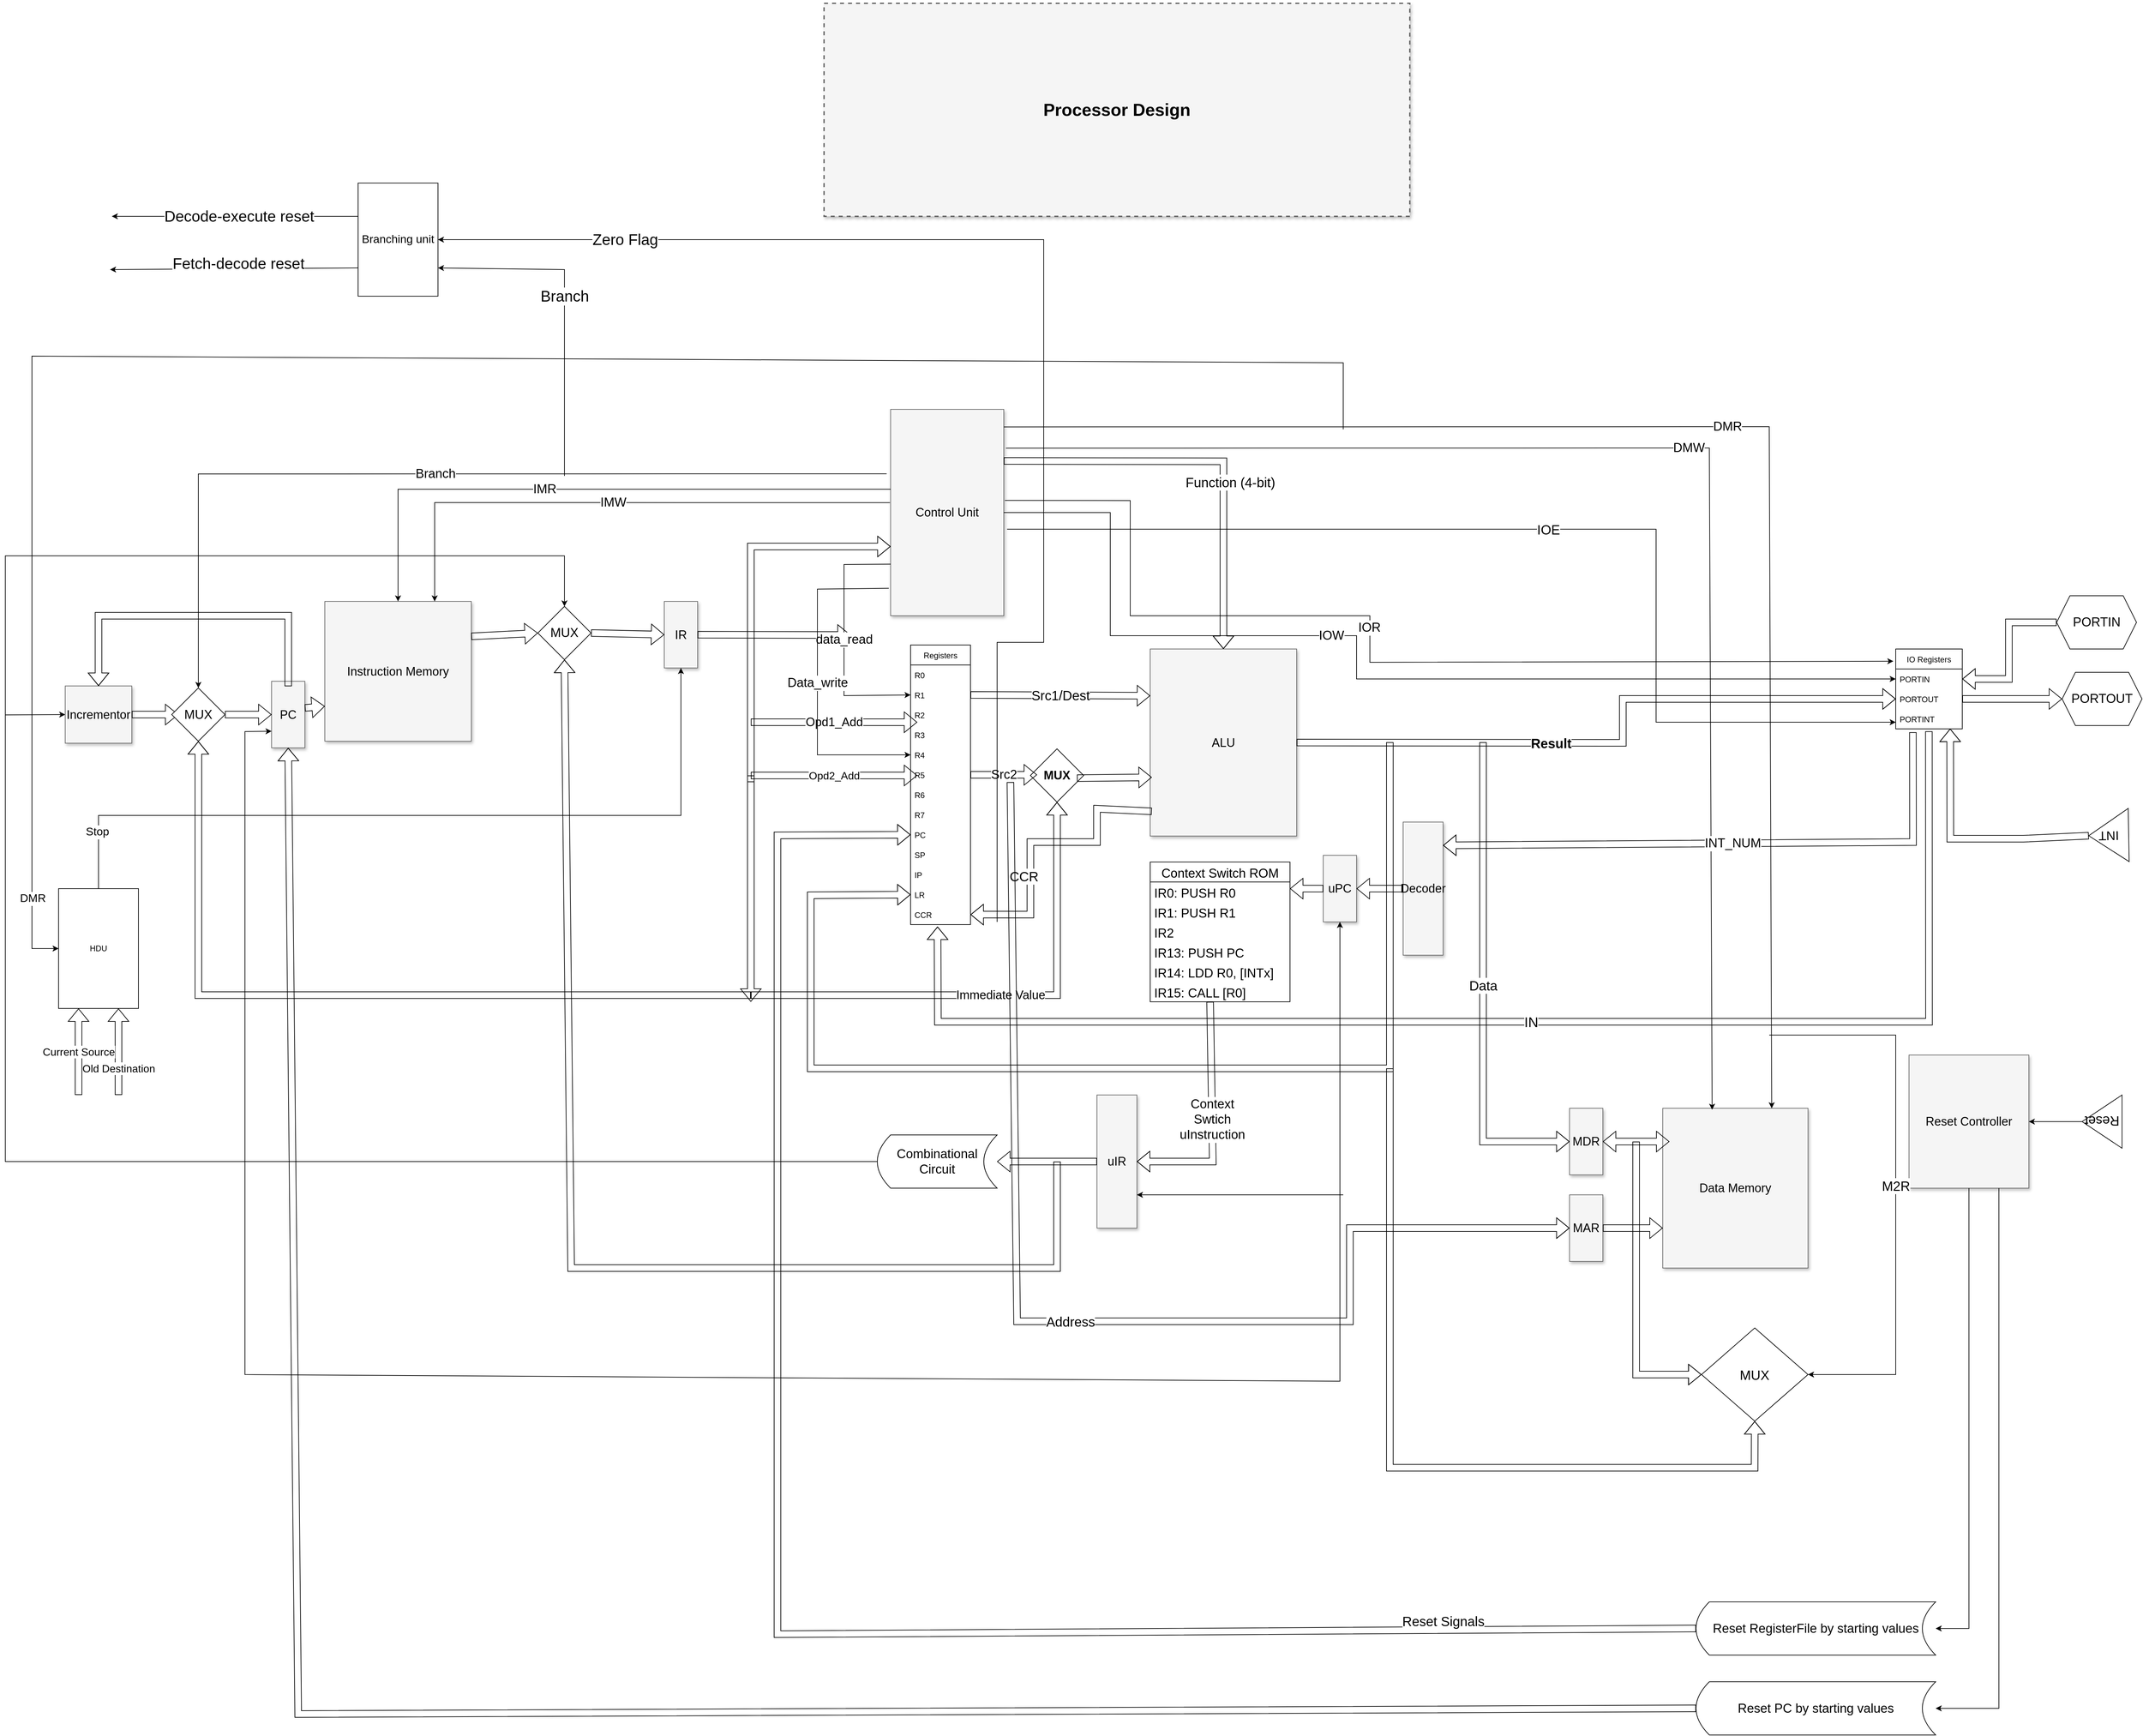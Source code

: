 <mxfile version="20.3.0" type="device" pages="2"><diagram id="B8JFDBlUtbqRMms5j13e" name="Processor Design"><mxGraphModel dx="2637" dy="1068" grid="1" gridSize="10" guides="1" tooltips="1" connect="1" arrows="1" fold="1" page="1" pageScale="1" pageWidth="850" pageHeight="1100" math="0" shadow="0"><root><mxCell id="0"/><mxCell id="1" parent="0"/><mxCell id="0HBgdCiJ_MCiAH7MZjvt-1" value="&lt;font style=&quot;font-size: 26px;&quot;&gt;&lt;b&gt;Processor Design&lt;/b&gt;&lt;/font&gt;" style="whiteSpace=wrap;html=1;shadow=1;fontSize=20;fillColor=#f5f5f5;strokeColor=#666666;strokeWidth=2;dashed=1;" parent="1" vertex="1"><mxGeometry x="390" y="140" width="880" height="320" as="geometry"/></mxCell><mxCell id="0HBgdCiJ_MCiAH7MZjvt-2" value="Control Unit" style="whiteSpace=wrap;html=1;shadow=1;fontSize=18;fillColor=#f5f5f5;strokeColor=#666666;" parent="1" vertex="1"><mxGeometry x="490" y="750" width="170" height="310" as="geometry"/></mxCell><mxCell id="0HBgdCiJ_MCiAH7MZjvt-3" value="ALU" style="whiteSpace=wrap;html=1;shadow=1;fontSize=18;fillColor=#f5f5f5;strokeColor=#666666;" parent="1" vertex="1"><mxGeometry x="880" y="1110" width="220" height="281" as="geometry"/></mxCell><mxCell id="0HBgdCiJ_MCiAH7MZjvt-4" value="Instruction Memory" style="whiteSpace=wrap;html=1;shadow=1;fontSize=18;fillColor=#f5f5f5;strokeColor=#666666;" parent="1" vertex="1"><mxGeometry x="-360" y="1038.5" width="220" height="210" as="geometry"/></mxCell><mxCell id="0HBgdCiJ_MCiAH7MZjvt-5" value="Data Memory" style="whiteSpace=wrap;html=1;shadow=1;fontSize=18;fillColor=#f5f5f5;strokeColor=#666666;" parent="1" vertex="1"><mxGeometry x="1650" y="1800" width="218.25" height="240" as="geometry"/></mxCell><mxCell id="0HBgdCiJ_MCiAH7MZjvt-6" value="Registers" style="swimlane;fontStyle=0;childLayout=stackLayout;horizontal=1;startSize=30;horizontalStack=0;resizeParent=1;resizeParentMax=0;resizeLast=0;collapsible=1;marginBottom=0;" parent="1" vertex="1"><mxGeometry x="520" y="1104" width="90" height="420" as="geometry"/></mxCell><mxCell id="0HBgdCiJ_MCiAH7MZjvt-7" value="R0" style="text;strokeColor=none;fillColor=none;align=left;verticalAlign=middle;spacingLeft=4;spacingRight=4;overflow=hidden;points=[[0,0.5],[1,0.5]];portConstraint=eastwest;rotatable=0;" parent="0HBgdCiJ_MCiAH7MZjvt-6" vertex="1"><mxGeometry y="30" width="90" height="30" as="geometry"/></mxCell><mxCell id="0HBgdCiJ_MCiAH7MZjvt-8" value="R1" style="text;strokeColor=none;fillColor=none;align=left;verticalAlign=middle;spacingLeft=4;spacingRight=4;overflow=hidden;points=[[0,0.5],[1,0.5]];portConstraint=eastwest;rotatable=0;" parent="0HBgdCiJ_MCiAH7MZjvt-6" vertex="1"><mxGeometry y="60" width="90" height="30" as="geometry"/></mxCell><mxCell id="0HBgdCiJ_MCiAH7MZjvt-9" value="R2" style="text;strokeColor=none;fillColor=none;align=left;verticalAlign=middle;spacingLeft=4;spacingRight=4;overflow=hidden;points=[[0,0.5],[1,0.5]];portConstraint=eastwest;rotatable=0;" parent="0HBgdCiJ_MCiAH7MZjvt-6" vertex="1"><mxGeometry y="90" width="90" height="30" as="geometry"/></mxCell><mxCell id="0HBgdCiJ_MCiAH7MZjvt-10" value="R3" style="text;strokeColor=none;fillColor=none;align=left;verticalAlign=middle;spacingLeft=4;spacingRight=4;overflow=hidden;points=[[0,0.5],[1,0.5]];portConstraint=eastwest;rotatable=0;" parent="0HBgdCiJ_MCiAH7MZjvt-6" vertex="1"><mxGeometry y="120" width="90" height="30" as="geometry"/></mxCell><mxCell id="0HBgdCiJ_MCiAH7MZjvt-11" value="R4" style="text;strokeColor=none;fillColor=none;align=left;verticalAlign=middle;spacingLeft=4;spacingRight=4;overflow=hidden;points=[[0,0.5],[1,0.5]];portConstraint=eastwest;rotatable=0;" parent="0HBgdCiJ_MCiAH7MZjvt-6" vertex="1"><mxGeometry y="150" width="90" height="30" as="geometry"/></mxCell><mxCell id="0HBgdCiJ_MCiAH7MZjvt-12" value="R5" style="text;strokeColor=none;fillColor=none;align=left;verticalAlign=middle;spacingLeft=4;spacingRight=4;overflow=hidden;points=[[0,0.5],[1,0.5]];portConstraint=eastwest;rotatable=0;" parent="0HBgdCiJ_MCiAH7MZjvt-6" vertex="1"><mxGeometry y="180" width="90" height="30" as="geometry"/></mxCell><mxCell id="0HBgdCiJ_MCiAH7MZjvt-13" value="R6" style="text;strokeColor=none;fillColor=none;align=left;verticalAlign=middle;spacingLeft=4;spacingRight=4;overflow=hidden;points=[[0,0.5],[1,0.5]];portConstraint=eastwest;rotatable=0;" parent="0HBgdCiJ_MCiAH7MZjvt-6" vertex="1"><mxGeometry y="210" width="90" height="30" as="geometry"/></mxCell><mxCell id="0HBgdCiJ_MCiAH7MZjvt-14" value="R7" style="text;strokeColor=none;fillColor=none;align=left;verticalAlign=middle;spacingLeft=4;spacingRight=4;overflow=hidden;points=[[0,0.5],[1,0.5]];portConstraint=eastwest;rotatable=0;" parent="0HBgdCiJ_MCiAH7MZjvt-6" vertex="1"><mxGeometry y="240" width="90" height="30" as="geometry"/></mxCell><mxCell id="0HBgdCiJ_MCiAH7MZjvt-15" value="PC" style="text;strokeColor=none;fillColor=none;align=left;verticalAlign=middle;spacingLeft=4;spacingRight=4;overflow=hidden;points=[[0,0.5],[1,0.5]];portConstraint=eastwest;rotatable=0;" parent="0HBgdCiJ_MCiAH7MZjvt-6" vertex="1"><mxGeometry y="270" width="90" height="30" as="geometry"/></mxCell><mxCell id="0HBgdCiJ_MCiAH7MZjvt-16" value="SP" style="text;strokeColor=none;fillColor=none;align=left;verticalAlign=middle;spacingLeft=4;spacingRight=4;overflow=hidden;points=[[0,0.5],[1,0.5]];portConstraint=eastwest;rotatable=0;" parent="0HBgdCiJ_MCiAH7MZjvt-6" vertex="1"><mxGeometry y="300" width="90" height="30" as="geometry"/></mxCell><mxCell id="0HBgdCiJ_MCiAH7MZjvt-17" value="IP" style="text;strokeColor=none;fillColor=none;align=left;verticalAlign=middle;spacingLeft=4;spacingRight=4;overflow=hidden;points=[[0,0.5],[1,0.5]];portConstraint=eastwest;rotatable=0;" parent="0HBgdCiJ_MCiAH7MZjvt-6" vertex="1"><mxGeometry y="330" width="90" height="30" as="geometry"/></mxCell><mxCell id="0HBgdCiJ_MCiAH7MZjvt-18" value="LR" style="text;strokeColor=none;fillColor=none;align=left;verticalAlign=middle;spacingLeft=4;spacingRight=4;overflow=hidden;points=[[0,0.5],[1,0.5]];portConstraint=eastwest;rotatable=0;" parent="0HBgdCiJ_MCiAH7MZjvt-6" vertex="1"><mxGeometry y="360" width="90" height="30" as="geometry"/></mxCell><mxCell id="0HBgdCiJ_MCiAH7MZjvt-19" value="CCR" style="text;strokeColor=none;fillColor=none;align=left;verticalAlign=middle;spacingLeft=4;spacingRight=4;overflow=hidden;points=[[0,0.5],[1,0.5]];portConstraint=eastwest;rotatable=0;" parent="0HBgdCiJ_MCiAH7MZjvt-6" vertex="1"><mxGeometry y="390" width="90" height="30" as="geometry"/></mxCell><mxCell id="0HBgdCiJ_MCiAH7MZjvt-20" value="IO Registers" style="swimlane;fontStyle=0;childLayout=stackLayout;horizontal=1;startSize=30;horizontalStack=0;resizeParent=1;resizeParentMax=0;resizeLast=0;collapsible=1;marginBottom=0;" parent="1" vertex="1"><mxGeometry x="2000" y="1110" width="100" height="120" as="geometry"/></mxCell><mxCell id="0HBgdCiJ_MCiAH7MZjvt-21" value="PORTIN" style="text;strokeColor=none;fillColor=none;align=left;verticalAlign=middle;spacingLeft=4;spacingRight=4;overflow=hidden;points=[[0,0.5],[1,0.5]];portConstraint=eastwest;rotatable=0;" parent="0HBgdCiJ_MCiAH7MZjvt-20" vertex="1"><mxGeometry y="30" width="100" height="30" as="geometry"/></mxCell><mxCell id="0HBgdCiJ_MCiAH7MZjvt-22" value="PORTOUT" style="text;strokeColor=none;fillColor=none;align=left;verticalAlign=middle;spacingLeft=4;spacingRight=4;overflow=hidden;points=[[0,0.5],[1,0.5]];portConstraint=eastwest;rotatable=0;" parent="0HBgdCiJ_MCiAH7MZjvt-20" vertex="1"><mxGeometry y="60" width="100" height="30" as="geometry"/></mxCell><mxCell id="0HBgdCiJ_MCiAH7MZjvt-23" value="PORTINT" style="text;strokeColor=none;fillColor=none;align=left;verticalAlign=middle;spacingLeft=4;spacingRight=4;overflow=hidden;points=[[0,0.5],[1,0.5]];portConstraint=eastwest;rotatable=0;" parent="0HBgdCiJ_MCiAH7MZjvt-20" vertex="1"><mxGeometry y="90" width="100" height="30" as="geometry"/></mxCell><mxCell id="0HBgdCiJ_MCiAH7MZjvt-24" value="IR" style="whiteSpace=wrap;html=1;shadow=1;fontSize=18;fillColor=#f5f5f5;strokeColor=#666666;" parent="1" vertex="1"><mxGeometry x="150" y="1038.5" width="50" height="100" as="geometry"/></mxCell><mxCell id="0HBgdCiJ_MCiAH7MZjvt-25" value="PC" style="whiteSpace=wrap;html=1;shadow=1;fontSize=18;fillColor=#f5f5f5;strokeColor=#666666;" parent="1" vertex="1"><mxGeometry x="-440" y="1158.5" width="50" height="100" as="geometry"/></mxCell><mxCell id="0HBgdCiJ_MCiAH7MZjvt-26" value="MDR" style="whiteSpace=wrap;html=1;shadow=1;fontSize=18;fillColor=#f5f5f5;strokeColor=#666666;" parent="1" vertex="1"><mxGeometry x="1510" y="1800" width="50" height="100" as="geometry"/></mxCell><mxCell id="0HBgdCiJ_MCiAH7MZjvt-27" value="MAR" style="whiteSpace=wrap;html=1;shadow=1;fontSize=18;fillColor=#f5f5f5;strokeColor=#666666;" parent="1" vertex="1"><mxGeometry x="1510" y="1930" width="50" height="100" as="geometry"/></mxCell><mxCell id="0HBgdCiJ_MCiAH7MZjvt-28" value="" style="shape=flexArrow;endArrow=classic;startArrow=classic;html=1;rounded=0;fontSize=26;exitX=1;exitY=0.5;exitDx=0;exitDy=0;" parent="1" source="0HBgdCiJ_MCiAH7MZjvt-26" edge="1"><mxGeometry width="100" height="100" relative="1" as="geometry"><mxPoint x="1170" y="2240" as="sourcePoint"/><mxPoint x="1660" y="1850" as="targetPoint"/></mxGeometry></mxCell><mxCell id="0HBgdCiJ_MCiAH7MZjvt-29" value="" style="shape=flexArrow;endArrow=classic;html=1;rounded=0;fontSize=26;entryX=0;entryY=0.75;entryDx=0;entryDy=0;exitX=1;exitY=0.5;exitDx=0;exitDy=0;" parent="1" source="0HBgdCiJ_MCiAH7MZjvt-27" target="0HBgdCiJ_MCiAH7MZjvt-5" edge="1"><mxGeometry width="50" height="50" relative="1" as="geometry"><mxPoint x="1190" y="2210" as="sourcePoint"/><mxPoint x="1240" y="2160" as="targetPoint"/></mxGeometry></mxCell><mxCell id="0HBgdCiJ_MCiAH7MZjvt-30" value="" style="shape=flexArrow;endArrow=classic;html=1;rounded=0;exitX=1;exitY=0.5;exitDx=0;exitDy=0;" parent="1" source="0HBgdCiJ_MCiAH7MZjvt-24" edge="1"><mxGeometry width="50" height="50" relative="1" as="geometry"><mxPoint x="730" y="1300" as="sourcePoint"/><mxPoint x="430" y="1089" as="targetPoint"/></mxGeometry></mxCell><mxCell id="0HBgdCiJ_MCiAH7MZjvt-31" value="" style="shape=flexArrow;endArrow=classic;html=1;rounded=0;" parent="1" edge="1"><mxGeometry width="50" height="50" relative="1" as="geometry"><mxPoint x="280" y="1310" as="sourcePoint"/><mxPoint x="490" y="956" as="targetPoint"/><Array as="points"><mxPoint x="280" y="956"/></Array></mxGeometry></mxCell><mxCell id="0HBgdCiJ_MCiAH7MZjvt-32" value="&lt;font style=&quot;font-size: 16px;&quot;&gt;Opd2_Add&lt;/font&gt;" style="shape=flexArrow;endArrow=classic;html=1;rounded=0;" parent="1" edge="1"><mxGeometry width="50" height="50" relative="1" as="geometry"><mxPoint x="280" y="1300" as="sourcePoint"/><mxPoint x="530" y="1300" as="targetPoint"/></mxGeometry></mxCell><mxCell id="0HBgdCiJ_MCiAH7MZjvt-33" value="&lt;font style=&quot;font-size: 18px;&quot;&gt;&lt;b&gt;MUX&lt;/b&gt;&lt;/font&gt;" style="rhombus;whiteSpace=wrap;html=1;" parent="1" vertex="1"><mxGeometry x="700" y="1260" width="80" height="80" as="geometry"/></mxCell><mxCell id="0HBgdCiJ_MCiAH7MZjvt-34" value="&lt;font style=&quot;font-size: 19px;&quot;&gt;Src2&lt;/font&gt;" style="shape=flexArrow;endArrow=classic;html=1;rounded=0;fontSize=18;exitX=1;exitY=0.5;exitDx=0;exitDy=0;" parent="1" source="0HBgdCiJ_MCiAH7MZjvt-12" edge="1"><mxGeometry width="50" height="50" relative="1" as="geometry"><mxPoint x="730" y="1300" as="sourcePoint"/><mxPoint x="710" y="1299" as="targetPoint"/></mxGeometry></mxCell><mxCell id="0HBgdCiJ_MCiAH7MZjvt-35" value="" style="shape=flexArrow;endArrow=classic;html=1;rounded=0;fontSize=18;entryX=0.011;entryY=0.686;entryDx=0;entryDy=0;entryPerimeter=0;" parent="1" target="0HBgdCiJ_MCiAH7MZjvt-3" edge="1"><mxGeometry width="50" height="50" relative="1" as="geometry"><mxPoint x="770" y="1304" as="sourcePoint"/><mxPoint x="870" y="1300" as="targetPoint"/></mxGeometry></mxCell><mxCell id="0HBgdCiJ_MCiAH7MZjvt-36" value="Reset Controller" style="whiteSpace=wrap;html=1;shadow=1;fontSize=18;fillColor=#f5f5f5;strokeColor=#666666;" parent="1" vertex="1"><mxGeometry x="2020" y="1720" width="180" height="200" as="geometry"/></mxCell><mxCell id="0HBgdCiJ_MCiAH7MZjvt-37" value="&lt;font style=&quot;font-size: 20px;&quot;&gt;Src1/Dest&lt;/font&gt;" style="shape=flexArrow;endArrow=classic;html=1;rounded=0;fontSize=18;exitX=1;exitY=0.5;exitDx=0;exitDy=0;entryX=0;entryY=0.25;entryDx=0;entryDy=0;" parent="1" source="0HBgdCiJ_MCiAH7MZjvt-8" target="0HBgdCiJ_MCiAH7MZjvt-3" edge="1"><mxGeometry width="50" height="50" relative="1" as="geometry"><mxPoint x="730" y="1300" as="sourcePoint"/><mxPoint x="780" y="1250" as="targetPoint"/></mxGeometry></mxCell><mxCell id="0HBgdCiJ_MCiAH7MZjvt-38" value="" style="shape=flexArrow;endArrow=classic;html=1;rounded=0;fontSize=18;" parent="1" edge="1"><mxGeometry width="50" height="50" relative="1" as="geometry"><mxPoint x="280" y="1300" as="sourcePoint"/><mxPoint x="280" y="1640" as="targetPoint"/></mxGeometry></mxCell><mxCell id="0HBgdCiJ_MCiAH7MZjvt-39" value="Immediate Value" style="shape=flexArrow;endArrow=classic;html=1;rounded=0;fontSize=18;entryX=0.5;entryY=1;entryDx=0;entryDy=0;" parent="1" target="0HBgdCiJ_MCiAH7MZjvt-33" edge="1"><mxGeometry width="50" height="50" relative="1" as="geometry"><mxPoint x="280" y="1630" as="sourcePoint"/><mxPoint x="750" y="1630" as="targetPoint"/><Array as="points"><mxPoint x="740" y="1630"/></Array></mxGeometry></mxCell><mxCell id="0HBgdCiJ_MCiAH7MZjvt-40" value="Opd1_Add" style="shape=flexArrow;endArrow=classic;html=1;rounded=0;fontSize=18;entryX=0.111;entryY=-0.133;entryDx=0;entryDy=0;entryPerimeter=0;" parent="1" target="0HBgdCiJ_MCiAH7MZjvt-10" edge="1"><mxGeometry width="50" height="50" relative="1" as="geometry"><mxPoint x="280" y="1220" as="sourcePoint"/><mxPoint x="780" y="1250" as="targetPoint"/></mxGeometry></mxCell><mxCell id="0HBgdCiJ_MCiAH7MZjvt-41" value="&lt;font style=&quot;font-size: 20px;&quot;&gt;&lt;b&gt;Result&lt;/b&gt;&lt;/font&gt;" style="shape=flexArrow;endArrow=classic;html=1;rounded=0;fontSize=16;exitX=1;exitY=0.5;exitDx=0;exitDy=0;entryX=0;entryY=0.5;entryDx=0;entryDy=0;" parent="1" source="0HBgdCiJ_MCiAH7MZjvt-3" target="0HBgdCiJ_MCiAH7MZjvt-22" edge="1"><mxGeometry x="-0.209" width="50" height="50" relative="1" as="geometry"><mxPoint x="730" y="1300" as="sourcePoint"/><mxPoint x="1210" y="1250" as="targetPoint"/><Array as="points"><mxPoint x="1590" y="1251"/><mxPoint x="1590" y="1185"/></Array><mxPoint as="offset"/></mxGeometry></mxCell><mxCell id="0HBgdCiJ_MCiAH7MZjvt-42" value="" style="shape=flexArrow;endArrow=classic;html=1;rounded=0;fontSize=16;entryX=0;entryY=0.5;entryDx=0;entryDy=0;" parent="1" target="0HBgdCiJ_MCiAH7MZjvt-18" edge="1"><mxGeometry width="50" height="50" relative="1" as="geometry"><mxPoint x="1240" y="1250" as="sourcePoint"/><mxPoint x="370" y="1740" as="targetPoint"/><Array as="points"><mxPoint x="1240" y="1740"/><mxPoint x="370" y="1740"/><mxPoint x="370" y="1480"/></Array></mxGeometry></mxCell><mxCell id="0HBgdCiJ_MCiAH7MZjvt-43" value="" style="shape=flexArrow;endArrow=classic;html=1;rounded=0;fontSize=19;entryX=0.5;entryY=1;entryDx=0;entryDy=0;" parent="1" target="0HBgdCiJ_MCiAH7MZjvt-51" edge="1"><mxGeometry width="50" height="50" relative="1" as="geometry"><mxPoint x="280" y="1630" as="sourcePoint"/><mxPoint x="-390" y="1630" as="targetPoint"/><Array as="points"><mxPoint x="-550" y="1630"/></Array></mxGeometry></mxCell><mxCell id="0HBgdCiJ_MCiAH7MZjvt-44" value="Incrementor" style="whiteSpace=wrap;html=1;shadow=1;fontSize=18;fillColor=#f5f5f5;strokeColor=#666666;" parent="1" vertex="1"><mxGeometry x="-750" y="1165.5" width="100" height="86" as="geometry"/></mxCell><mxCell id="0HBgdCiJ_MCiAH7MZjvt-45" value="" style="shape=flexArrow;endArrow=classic;html=1;rounded=0;fontSize=19;entryX=0;entryY=0.5;entryDx=0;entryDy=0;exitX=1;exitY=0.5;exitDx=0;exitDy=0;" parent="1" source="0HBgdCiJ_MCiAH7MZjvt-44" edge="1"><mxGeometry width="50" height="50" relative="1" as="geometry"><mxPoint x="-780" y="1300" as="sourcePoint"/><mxPoint x="-580" y="1208.5" as="targetPoint"/></mxGeometry></mxCell><mxCell id="0HBgdCiJ_MCiAH7MZjvt-46" value="" style="shape=flexArrow;endArrow=classic;html=1;rounded=0;fontSize=19;entryX=0;entryY=0.75;entryDx=0;entryDy=0;exitX=1;exitY=0.5;exitDx=0;exitDy=0;" parent="1" target="0HBgdCiJ_MCiAH7MZjvt-4" edge="1"><mxGeometry width="50" height="50" relative="1" as="geometry"><mxPoint x="-390" y="1198.5" as="sourcePoint"/><mxPoint x="-350" y="1196" as="targetPoint"/></mxGeometry></mxCell><mxCell id="0HBgdCiJ_MCiAH7MZjvt-47" value="Branch" style="endArrow=classic;html=1;rounded=0;fontSize=19;exitX=-0.035;exitY=0.312;exitDx=0;exitDy=0;entryX=0.5;entryY=0;entryDx=0;entryDy=0;exitPerimeter=0;" parent="1" source="0HBgdCiJ_MCiAH7MZjvt-2" target="0HBgdCiJ_MCiAH7MZjvt-51" edge="1"><mxGeometry width="50" height="50" relative="1" as="geometry"><mxPoint x="-310" y="1290" as="sourcePoint"/><mxPoint x="-260" y="1158.5" as="targetPoint"/><Array as="points"><mxPoint x="-550" y="847"/></Array></mxGeometry></mxCell><mxCell id="0HBgdCiJ_MCiAH7MZjvt-48" value="data_read" style="endArrow=classic;html=1;rounded=0;fontSize=19;exitX=0;exitY=0.75;exitDx=0;exitDy=0;entryX=0;entryY=0.5;entryDx=0;entryDy=0;" parent="1" source="0HBgdCiJ_MCiAH7MZjvt-2" target="0HBgdCiJ_MCiAH7MZjvt-8" edge="1"><mxGeometry width="50" height="50" relative="1" as="geometry"><mxPoint x="380" y="1290" as="sourcePoint"/><mxPoint x="430" y="1240" as="targetPoint"/><Array as="points"><mxPoint x="420" y="983"/><mxPoint x="420" y="1180"/></Array></mxGeometry></mxCell><mxCell id="0HBgdCiJ_MCiAH7MZjvt-49" value="Data_write" style="endArrow=classic;html=1;rounded=0;fontSize=19;exitX=-0.016;exitY=0.867;exitDx=0;exitDy=0;exitPerimeter=0;entryX=0;entryY=0.5;entryDx=0;entryDy=0;" parent="1" source="0HBgdCiJ_MCiAH7MZjvt-2" target="0HBgdCiJ_MCiAH7MZjvt-11" edge="1"><mxGeometry width="50" height="50" relative="1" as="geometry"><mxPoint x="380" y="1290" as="sourcePoint"/><mxPoint x="430" y="1240" as="targetPoint"/><Array as="points"><mxPoint x="380" y="1020"/><mxPoint x="380" y="1269"/></Array></mxGeometry></mxCell><mxCell id="0HBgdCiJ_MCiAH7MZjvt-50" value="IMR" style="endArrow=classic;html=1;rounded=0;fontSize=19;exitX=0;exitY=0.387;exitDx=0;exitDy=0;exitPerimeter=0;entryX=0.5;entryY=0;entryDx=0;entryDy=0;" parent="1" source="0HBgdCiJ_MCiAH7MZjvt-2" target="0HBgdCiJ_MCiAH7MZjvt-4" edge="1"><mxGeometry x="0.145" width="50" height="50" relative="1" as="geometry"><mxPoint x="380" y="1450" as="sourcePoint"/><mxPoint x="-40" y="875" as="targetPoint"/><Array as="points"><mxPoint x="-10" y="870"/><mxPoint x="-250" y="870"/></Array><mxPoint as="offset"/></mxGeometry></mxCell><mxCell id="0HBgdCiJ_MCiAH7MZjvt-51" value="MUX" style="rhombus;whiteSpace=wrap;html=1;fontSize=19;" parent="1" vertex="1"><mxGeometry x="-590" y="1168.5" width="80" height="80" as="geometry"/></mxCell><mxCell id="0HBgdCiJ_MCiAH7MZjvt-52" value="" style="shape=flexArrow;endArrow=classic;html=1;rounded=0;fontSize=19;entryX=0.5;entryY=0;entryDx=0;entryDy=0;" parent="1" target="0HBgdCiJ_MCiAH7MZjvt-44" edge="1"><mxGeometry width="50" height="50" relative="1" as="geometry"><mxPoint x="-415" y="1166" as="sourcePoint"/><mxPoint x="-710" y="1340" as="targetPoint"/><Array as="points"><mxPoint x="-415" y="1060"/><mxPoint x="-700" y="1060"/></Array></mxGeometry></mxCell><mxCell id="0HBgdCiJ_MCiAH7MZjvt-53" value="" style="shape=flexArrow;endArrow=classic;html=1;rounded=0;fontSize=19;exitX=1;exitY=0.5;exitDx=0;exitDy=0;entryX=0;entryY=0.5;entryDx=0;entryDy=0;" parent="1" source="0HBgdCiJ_MCiAH7MZjvt-51" target="0HBgdCiJ_MCiAH7MZjvt-25" edge="1"><mxGeometry width="50" height="50" relative="1" as="geometry"><mxPoint x="210" y="1450" as="sourcePoint"/><mxPoint x="260" y="1400" as="targetPoint"/></mxGeometry></mxCell><mxCell id="0HBgdCiJ_MCiAH7MZjvt-54" value="DMW" style="endArrow=classic;html=1;rounded=0;fontSize=19;exitX=1.019;exitY=0.188;exitDx=0;exitDy=0;exitPerimeter=0;entryX=0.34;entryY=0.009;entryDx=0;entryDy=0;entryPerimeter=0;" parent="1" source="0HBgdCiJ_MCiAH7MZjvt-2" target="0HBgdCiJ_MCiAH7MZjvt-5" edge="1"><mxGeometry width="50" height="50" relative="1" as="geometry"><mxPoint x="380" y="1050" as="sourcePoint"/><mxPoint x="1400" y="870" as="targetPoint"/><Array as="points"><mxPoint x="1720" y="808"/></Array></mxGeometry></mxCell><mxCell id="0HBgdCiJ_MCiAH7MZjvt-55" value="IMW" style="endArrow=classic;html=1;rounded=0;fontSize=19;exitX=-0.006;exitY=0.452;exitDx=0;exitDy=0;exitPerimeter=0;entryX=0.75;entryY=0;entryDx=0;entryDy=0;" parent="1" source="0HBgdCiJ_MCiAH7MZjvt-2" target="0HBgdCiJ_MCiAH7MZjvt-4" edge="1"><mxGeometry width="50" height="50" relative="1" as="geometry"><mxPoint x="380" y="1050" as="sourcePoint"/><mxPoint x="430" y="1000" as="targetPoint"/><Array as="points"><mxPoint x="-195" y="890"/></Array></mxGeometry></mxCell><mxCell id="0HBgdCiJ_MCiAH7MZjvt-56" value="DMR" style="endArrow=classic;html=1;rounded=0;fontSize=19;exitX=1.001;exitY=0.085;exitDx=0;exitDy=0;exitPerimeter=0;entryX=0.75;entryY=0;entryDx=0;entryDy=0;" parent="1" source="0HBgdCiJ_MCiAH7MZjvt-2" target="0HBgdCiJ_MCiAH7MZjvt-5" edge="1"><mxGeometry width="50" height="50" relative="1" as="geometry"><mxPoint x="380" y="1050" as="sourcePoint"/><mxPoint x="1470" y="820" as="targetPoint"/><Array as="points"><mxPoint x="1810" y="776"/></Array></mxGeometry></mxCell><mxCell id="0HBgdCiJ_MCiAH7MZjvt-57" value="IOR" style="endArrow=classic;html=1;rounded=0;fontSize=19;exitX=1.01;exitY=0.441;exitDx=0;exitDy=0;exitPerimeter=0;entryX=-0.035;entryY=0.153;entryDx=0;entryDy=0;entryPerimeter=0;" parent="1" source="0HBgdCiJ_MCiAH7MZjvt-2" target="0HBgdCiJ_MCiAH7MZjvt-20" edge="1"><mxGeometry x="-0.063" width="50" height="50" relative="1" as="geometry"><mxPoint x="1110" y="1250" as="sourcePoint"/><mxPoint x="2000" y="1155" as="targetPoint"/><Array as="points"><mxPoint x="850" y="887"/><mxPoint x="850" y="1060"/><mxPoint x="1210" y="1060"/><mxPoint x="1210" y="1130"/></Array><mxPoint x="-1" as="offset"/></mxGeometry></mxCell><mxCell id="0HBgdCiJ_MCiAH7MZjvt-58" value="IOW" style="endArrow=classic;html=1;rounded=0;fontSize=19;exitX=1;exitY=0.5;exitDx=0;exitDy=0;entryX=0;entryY=0.5;entryDx=0;entryDy=0;" parent="1" source="0HBgdCiJ_MCiAH7MZjvt-2" target="0HBgdCiJ_MCiAH7MZjvt-21" edge="1"><mxGeometry x="-0.148" width="50" height="50" relative="1" as="geometry"><mxPoint x="1110" y="1250" as="sourcePoint"/><mxPoint x="1160" y="1200" as="targetPoint"/><Array as="points"><mxPoint x="820" y="905"/><mxPoint x="820" y="1090"/><mxPoint x="1190" y="1090"/><mxPoint x="1190" y="1155"/></Array><mxPoint x="-1" as="offset"/></mxGeometry></mxCell><mxCell id="0HBgdCiJ_MCiAH7MZjvt-59" value="INT" style="triangle;whiteSpace=wrap;html=1;fontSize=19;rotation=-181;" parent="1" vertex="1"><mxGeometry x="2290" y="1350" width="60" height="80" as="geometry"/></mxCell><mxCell id="0HBgdCiJ_MCiAH7MZjvt-60" value="PORTIN" style="shape=hexagon;perimeter=hexagonPerimeter2;whiteSpace=wrap;html=1;fixedSize=1;fontSize=19;" parent="1" vertex="1"><mxGeometry x="2241.75" y="1030" width="120" height="80" as="geometry"/></mxCell><mxCell id="0HBgdCiJ_MCiAH7MZjvt-61" value="PORTOUT" style="shape=hexagon;perimeter=hexagonPerimeter2;whiteSpace=wrap;html=1;fixedSize=1;fontSize=19;" parent="1" vertex="1"><mxGeometry x="2250" y="1145" width="120" height="80" as="geometry"/></mxCell><mxCell id="0HBgdCiJ_MCiAH7MZjvt-62" value="" style="shape=flexArrow;endArrow=classic;html=1;rounded=0;fontSize=19;exitX=1;exitY=0.5;exitDx=0;exitDy=0;entryX=0.818;entryY=0.989;entryDx=0;entryDy=0;entryPerimeter=0;" parent="1" source="0HBgdCiJ_MCiAH7MZjvt-59" target="0HBgdCiJ_MCiAH7MZjvt-23" edge="1"><mxGeometry width="50" height="50" relative="1" as="geometry"><mxPoint x="1741.75" y="1240" as="sourcePoint"/><mxPoint x="2081.75" y="1395" as="targetPoint"/><Array as="points"><mxPoint x="2191.75" y="1395"/><mxPoint x="2082" y="1395"/></Array></mxGeometry></mxCell><mxCell id="0HBgdCiJ_MCiAH7MZjvt-63" value="Decoder" style="whiteSpace=wrap;html=1;shadow=1;fontSize=18;fillColor=#f5f5f5;strokeColor=#666666;" parent="1" vertex="1"><mxGeometry x="1260" y="1370" width="60" height="200" as="geometry"/></mxCell><mxCell id="0HBgdCiJ_MCiAH7MZjvt-64" value="INT_NUM" style="shape=flexArrow;endArrow=classic;html=1;rounded=0;fontSize=19;exitX=0.258;exitY=1.167;exitDx=0;exitDy=0;exitPerimeter=0;" parent="1" source="0HBgdCiJ_MCiAH7MZjvt-23" edge="1"><mxGeometry width="50" height="50" relative="1" as="geometry"><mxPoint x="1960" y="1440" as="sourcePoint"/><mxPoint x="1320" y="1405" as="targetPoint"/><Array as="points"><mxPoint x="2026" y="1400"/></Array></mxGeometry></mxCell><mxCell id="0HBgdCiJ_MCiAH7MZjvt-65" value="uPC" style="whiteSpace=wrap;html=1;shadow=1;fontSize=18;fillColor=#f5f5f5;strokeColor=#666666;" parent="1" vertex="1"><mxGeometry x="1140" y="1420" width="50" height="100" as="geometry"/></mxCell><mxCell id="0HBgdCiJ_MCiAH7MZjvt-66" value="" style="shape=flexArrow;endArrow=classic;html=1;rounded=0;fontSize=19;exitX=0;exitY=0.5;exitDx=0;exitDy=0;entryX=1;entryY=0.5;entryDx=0;entryDy=0;" parent="1" source="0HBgdCiJ_MCiAH7MZjvt-63" target="0HBgdCiJ_MCiAH7MZjvt-65" edge="1"><mxGeometry width="50" height="50" relative="1" as="geometry"><mxPoint x="720" y="1250" as="sourcePoint"/><mxPoint x="770" y="1200" as="targetPoint"/></mxGeometry></mxCell><mxCell id="0HBgdCiJ_MCiAH7MZjvt-67" value="Context Switch ROM" style="swimlane;fontStyle=0;childLayout=stackLayout;horizontal=1;startSize=30;horizontalStack=0;resizeParent=1;resizeParentMax=0;resizeLast=0;collapsible=1;marginBottom=0;fontSize=19;" parent="1" vertex="1"><mxGeometry x="880" y="1430" width="210" height="210" as="geometry"/></mxCell><mxCell id="0HBgdCiJ_MCiAH7MZjvt-68" value="IR0: PUSH R0" style="text;strokeColor=none;fillColor=none;align=left;verticalAlign=middle;spacingLeft=4;spacingRight=4;overflow=hidden;points=[[0,0.5],[1,0.5]];portConstraint=eastwest;rotatable=0;fontSize=19;" parent="0HBgdCiJ_MCiAH7MZjvt-67" vertex="1"><mxGeometry y="30" width="210" height="30" as="geometry"/></mxCell><mxCell id="0HBgdCiJ_MCiAH7MZjvt-69" value="IR1: PUSH R1" style="text;strokeColor=none;fillColor=none;align=left;verticalAlign=middle;spacingLeft=4;spacingRight=4;overflow=hidden;points=[[0,0.5],[1,0.5]];portConstraint=eastwest;rotatable=0;fontSize=19;" parent="0HBgdCiJ_MCiAH7MZjvt-67" vertex="1"><mxGeometry y="60" width="210" height="30" as="geometry"/></mxCell><mxCell id="0HBgdCiJ_MCiAH7MZjvt-70" value="IR2" style="text;strokeColor=none;fillColor=none;align=left;verticalAlign=middle;spacingLeft=4;spacingRight=4;overflow=hidden;points=[[0,0.5],[1,0.5]];portConstraint=eastwest;rotatable=0;fontSize=19;" parent="0HBgdCiJ_MCiAH7MZjvt-67" vertex="1"><mxGeometry y="90" width="210" height="30" as="geometry"/></mxCell><mxCell id="0HBgdCiJ_MCiAH7MZjvt-71" value="IR13: PUSH PC" style="text;strokeColor=none;fillColor=none;align=left;verticalAlign=middle;spacingLeft=4;spacingRight=4;overflow=hidden;points=[[0,0.5],[1,0.5]];portConstraint=eastwest;rotatable=0;fontSize=19;" parent="0HBgdCiJ_MCiAH7MZjvt-67" vertex="1"><mxGeometry y="120" width="210" height="30" as="geometry"/></mxCell><mxCell id="0HBgdCiJ_MCiAH7MZjvt-72" value="IR14: LDD R0, [INTx]" style="text;strokeColor=none;fillColor=none;align=left;verticalAlign=middle;spacingLeft=4;spacingRight=4;overflow=hidden;points=[[0,0.5],[1,0.5]];portConstraint=eastwest;rotatable=0;fontSize=19;" parent="0HBgdCiJ_MCiAH7MZjvt-67" vertex="1"><mxGeometry y="150" width="210" height="30" as="geometry"/></mxCell><mxCell id="0HBgdCiJ_MCiAH7MZjvt-73" value="IR15: CALL [R0]" style="text;strokeColor=none;fillColor=none;align=left;verticalAlign=middle;spacingLeft=4;spacingRight=4;overflow=hidden;points=[[0,0.5],[1,0.5]];portConstraint=eastwest;rotatable=0;fontSize=19;" parent="0HBgdCiJ_MCiAH7MZjvt-67" vertex="1"><mxGeometry y="180" width="210" height="30" as="geometry"/></mxCell><mxCell id="0HBgdCiJ_MCiAH7MZjvt-74" value="" style="shape=flexArrow;endArrow=classic;html=1;rounded=0;fontSize=19;exitX=0;exitY=0.5;exitDx=0;exitDy=0;entryX=1;entryY=0.5;entryDx=0;entryDy=0;" parent="1" source="0HBgdCiJ_MCiAH7MZjvt-65" edge="1"><mxGeometry width="50" height="50" relative="1" as="geometry"><mxPoint x="720" y="1240" as="sourcePoint"/><mxPoint x="1090" y="1470" as="targetPoint"/></mxGeometry></mxCell><mxCell id="0HBgdCiJ_MCiAH7MZjvt-75" value="uIR" style="whiteSpace=wrap;html=1;shadow=1;fontSize=18;fillColor=#f5f5f5;strokeColor=#666666;" parent="1" vertex="1"><mxGeometry x="800" y="1780" width="60" height="200" as="geometry"/></mxCell><mxCell id="0HBgdCiJ_MCiAH7MZjvt-76" value="Context&lt;br&gt;Swtich&lt;br&gt;uInstruction" style="shape=flexArrow;endArrow=classic;html=1;rounded=0;fontSize=19;entryX=1;entryY=0.5;entryDx=0;entryDy=0;" parent="1" target="0HBgdCiJ_MCiAH7MZjvt-75" edge="1"><mxGeometry width="50" height="50" relative="1" as="geometry"><mxPoint x="970" y="1640" as="sourcePoint"/><mxPoint x="430" y="1790" as="targetPoint"/><Array as="points"><mxPoint x="974" y="1880"/></Array></mxGeometry></mxCell><mxCell id="0HBgdCiJ_MCiAH7MZjvt-77" value="Combinational&lt;br&gt;Circuit" style="shape=dataStorage;whiteSpace=wrap;html=1;fixedSize=1;fontSize=19;" parent="1" vertex="1"><mxGeometry x="470" y="1840" width="180" height="80" as="geometry"/></mxCell><mxCell id="0HBgdCiJ_MCiAH7MZjvt-78" value="MUX" style="rhombus;whiteSpace=wrap;html=1;fontSize=19;" parent="1" vertex="1"><mxGeometry x="-40" y="1046" width="80" height="80" as="geometry"/></mxCell><mxCell id="0HBgdCiJ_MCiAH7MZjvt-79" value="" style="shape=flexArrow;endArrow=classic;html=1;rounded=0;fontSize=19;exitX=1;exitY=0.25;exitDx=0;exitDy=0;entryX=0;entryY=0.5;entryDx=0;entryDy=0;" parent="1" source="0HBgdCiJ_MCiAH7MZjvt-4" target="0HBgdCiJ_MCiAH7MZjvt-78" edge="1"><mxGeometry width="50" height="50" relative="1" as="geometry"><mxPoint x="380" y="1640" as="sourcePoint"/><mxPoint x="430" y="1590" as="targetPoint"/></mxGeometry></mxCell><mxCell id="0HBgdCiJ_MCiAH7MZjvt-80" value="" style="shape=flexArrow;endArrow=classic;html=1;rounded=0;fontSize=19;exitX=1;exitY=0.5;exitDx=0;exitDy=0;entryX=0;entryY=0.5;entryDx=0;entryDy=0;" parent="1" source="0HBgdCiJ_MCiAH7MZjvt-78" target="0HBgdCiJ_MCiAH7MZjvt-24" edge="1"><mxGeometry width="50" height="50" relative="1" as="geometry"><mxPoint x="380" y="1640" as="sourcePoint"/><mxPoint x="430" y="1590" as="targetPoint"/></mxGeometry></mxCell><mxCell id="0HBgdCiJ_MCiAH7MZjvt-81" value="" style="shape=flexArrow;endArrow=classic;html=1;rounded=0;fontSize=19;exitX=0;exitY=0.5;exitDx=0;exitDy=0;" parent="1" source="0HBgdCiJ_MCiAH7MZjvt-75" target="0HBgdCiJ_MCiAH7MZjvt-77" edge="1"><mxGeometry width="50" height="50" relative="1" as="geometry"><mxPoint x="380" y="1640" as="sourcePoint"/><mxPoint x="430" y="1590" as="targetPoint"/></mxGeometry></mxCell><mxCell id="0HBgdCiJ_MCiAH7MZjvt-82" value="" style="shape=flexArrow;endArrow=classic;html=1;rounded=0;fontSize=19;entryX=0.5;entryY=1;entryDx=0;entryDy=0;" parent="1" target="0HBgdCiJ_MCiAH7MZjvt-78" edge="1"><mxGeometry width="50" height="50" relative="1" as="geometry"><mxPoint x="740" y="1880" as="sourcePoint"/><mxPoint x="430" y="1590" as="targetPoint"/><Array as="points"><mxPoint x="740" y="2040"/><mxPoint x="10" y="2040"/></Array></mxGeometry></mxCell><mxCell id="0HBgdCiJ_MCiAH7MZjvt-83" value="" style="endArrow=classic;html=1;rounded=0;fontSize=19;entryX=0.5;entryY=0;entryDx=0;entryDy=0;" parent="1" target="0HBgdCiJ_MCiAH7MZjvt-78" edge="1"><mxGeometry width="50" height="50" relative="1" as="geometry"><mxPoint x="-840" y="1210" as="sourcePoint"/><mxPoint x="-10" y="1390" as="targetPoint"/><Array as="points"><mxPoint x="-840" y="970"/><mxPoint y="970"/></Array></mxGeometry></mxCell><mxCell id="0HBgdCiJ_MCiAH7MZjvt-84" value="CCR" style="shape=flexArrow;endArrow=classic;html=1;rounded=0;fontSize=20;exitX=0.011;exitY=0.868;exitDx=0;exitDy=0;exitPerimeter=0;entryX=1;entryY=0.5;entryDx=0;entryDy=0;" parent="1" source="0HBgdCiJ_MCiAH7MZjvt-3" target="0HBgdCiJ_MCiAH7MZjvt-19" edge="1"><mxGeometry x="0.309" y="-10" width="50" height="50" relative="1" as="geometry"><mxPoint x="900" y="1400" as="sourcePoint"/><mxPoint x="950" y="1350" as="targetPoint"/><Array as="points"><mxPoint x="800" y="1350"/><mxPoint x="800" y="1400"/><mxPoint x="700" y="1400"/><mxPoint x="700" y="1509"/></Array><mxPoint y="1" as="offset"/></mxGeometry></mxCell><mxCell id="0HBgdCiJ_MCiAH7MZjvt-85" value="Data" style="shape=flexArrow;endArrow=classic;html=1;rounded=0;fontSize=20;entryX=0;entryY=0.5;entryDx=0;entryDy=0;" parent="1" target="0HBgdCiJ_MCiAH7MZjvt-26" edge="1"><mxGeometry width="50" height="50" relative="1" as="geometry"><mxPoint x="1380" y="1250" as="sourcePoint"/><mxPoint x="1340" y="1550" as="targetPoint"/><Array as="points"><mxPoint x="1380" y="1850"/></Array></mxGeometry></mxCell><mxCell id="0HBgdCiJ_MCiAH7MZjvt-86" value="Address" style="shape=flexArrow;endArrow=classic;html=1;rounded=0;fontSize=20;entryX=0;entryY=0.5;entryDx=0;entryDy=0;" parent="1" target="0HBgdCiJ_MCiAH7MZjvt-27" edge="1"><mxGeometry width="50" height="50" relative="1" as="geometry"><mxPoint x="670" y="1310" as="sourcePoint"/><mxPoint x="1340" y="1550" as="targetPoint"/><Array as="points"><mxPoint x="680" y="2120"/><mxPoint x="1180" y="2120"/><mxPoint x="1180" y="1980"/></Array></mxGeometry></mxCell><mxCell id="0HBgdCiJ_MCiAH7MZjvt-87" value="IOE" style="endArrow=classic;html=1;rounded=0;fontSize=20;" parent="1" edge="1"><mxGeometry width="50" height="50" relative="1" as="geometry"><mxPoint x="665" y="930" as="sourcePoint"/><mxPoint x="2000" y="1220" as="targetPoint"/><Array as="points"><mxPoint x="1640" y="930"/><mxPoint x="1640" y="1220"/></Array></mxGeometry></mxCell><mxCell id="0HBgdCiJ_MCiAH7MZjvt-88" value="MUX" style="rhombus;whiteSpace=wrap;html=1;fontSize=20;" parent="1" vertex="1"><mxGeometry x="1708.25" y="2130" width="160" height="140" as="geometry"/></mxCell><mxCell id="0HBgdCiJ_MCiAH7MZjvt-89" value="" style="shape=flexArrow;endArrow=classic;html=1;rounded=0;fontSize=20;entryX=0;entryY=0.5;entryDx=0;entryDy=0;" parent="1" target="0HBgdCiJ_MCiAH7MZjvt-88" edge="1"><mxGeometry width="50" height="50" relative="1" as="geometry"><mxPoint x="1610" y="1850" as="sourcePoint"/><mxPoint x="1440" y="2350" as="targetPoint"/><Array as="points"><mxPoint x="1610" y="2200"/></Array></mxGeometry></mxCell><mxCell id="0HBgdCiJ_MCiAH7MZjvt-90" value="" style="shape=flexArrow;endArrow=classic;html=1;rounded=0;fontSize=20;entryX=0.5;entryY=1;entryDx=0;entryDy=0;" parent="1" target="0HBgdCiJ_MCiAH7MZjvt-88" edge="1"><mxGeometry width="50" height="50" relative="1" as="geometry"><mxPoint x="1240" y="1740" as="sourcePoint"/><mxPoint x="1780" y="2350" as="targetPoint"/><Array as="points"><mxPoint x="1240" y="2340"/><mxPoint x="1788" y="2340"/></Array></mxGeometry></mxCell><mxCell id="0HBgdCiJ_MCiAH7MZjvt-91" value="M2R" style="endArrow=classic;html=1;rounded=0;fontSize=20;entryX=1;entryY=0.5;entryDx=0;entryDy=0;" parent="1" target="0HBgdCiJ_MCiAH7MZjvt-88" edge="1"><mxGeometry width="50" height="50" relative="1" as="geometry"><mxPoint x="1810" y="1690" as="sourcePoint"/><mxPoint x="1440" y="1950" as="targetPoint"/><Array as="points"><mxPoint x="2000" y="1690"/><mxPoint x="2000" y="2200"/></Array></mxGeometry></mxCell><mxCell id="0HBgdCiJ_MCiAH7MZjvt-92" value="Reset" style="triangle;whiteSpace=wrap;html=1;fontSize=20;rotation=-180;" parent="1" vertex="1"><mxGeometry x="2280" y="1780" width="60" height="80" as="geometry"/></mxCell><mxCell id="0HBgdCiJ_MCiAH7MZjvt-93" value="" style="endArrow=classic;html=1;rounded=0;fontSize=20;exitX=1;exitY=0.5;exitDx=0;exitDy=0;entryX=1;entryY=0.5;entryDx=0;entryDy=0;" parent="1" source="0HBgdCiJ_MCiAH7MZjvt-92" target="0HBgdCiJ_MCiAH7MZjvt-36" edge="1"><mxGeometry width="50" height="50" relative="1" as="geometry"><mxPoint x="2750" y="1391.5" as="sourcePoint"/><mxPoint x="2800" y="1341.5" as="targetPoint"/></mxGeometry></mxCell><mxCell id="0HBgdCiJ_MCiAH7MZjvt-94" value="Reset PC by starting values" style="shape=dataStorage;whiteSpace=wrap;html=1;fixedSize=1;fontSize=19;" parent="1" vertex="1"><mxGeometry x="1700" y="2661.5" width="360" height="80" as="geometry"/></mxCell><mxCell id="0HBgdCiJ_MCiAH7MZjvt-95" value="" style="endArrow=classic;html=1;rounded=0;fontSize=20;exitX=0.75;exitY=1;exitDx=0;exitDy=0;entryX=1;entryY=0.5;entryDx=0;entryDy=0;" parent="1" source="0HBgdCiJ_MCiAH7MZjvt-36" target="0HBgdCiJ_MCiAH7MZjvt-94" edge="1"><mxGeometry width="50" height="50" relative="1" as="geometry"><mxPoint x="1000" y="1651.5" as="sourcePoint"/><mxPoint x="1050" y="1601.5" as="targetPoint"/><Array as="points"><mxPoint x="2155" y="2701.5"/></Array></mxGeometry></mxCell><mxCell id="0HBgdCiJ_MCiAH7MZjvt-96" value="" style="shape=flexArrow;endArrow=classic;html=1;rounded=0;fontSize=20;exitX=0;exitY=0.5;exitDx=0;exitDy=0;entryX=0.5;entryY=1;entryDx=0;entryDy=0;" parent="1" source="0HBgdCiJ_MCiAH7MZjvt-94" target="0HBgdCiJ_MCiAH7MZjvt-25" edge="1"><mxGeometry width="50" height="50" relative="1" as="geometry"><mxPoint x="1350" y="2410" as="sourcePoint"/><mxPoint x="180" y="2460" as="targetPoint"/><Array as="points"><mxPoint x="-400" y="2710"/></Array></mxGeometry></mxCell><mxCell id="0HBgdCiJ_MCiAH7MZjvt-97" value="" style="endArrow=classic;html=1;rounded=0;fontSize=20;exitX=0;exitY=0.5;exitDx=0;exitDy=0;entryX=0;entryY=0.5;entryDx=0;entryDy=0;" parent="1" source="0HBgdCiJ_MCiAH7MZjvt-77" target="0HBgdCiJ_MCiAH7MZjvt-44" edge="1"><mxGeometry width="50" height="50" relative="1" as="geometry"><mxPoint x="410" y="1410" as="sourcePoint"/><mxPoint x="460" y="1360" as="targetPoint"/><Array as="points"><mxPoint x="-840" y="1880"/><mxPoint x="-840" y="1209"/></Array></mxGeometry></mxCell><mxCell id="0HBgdCiJ_MCiAH7MZjvt-98" value="Reset RegisterFile by starting values" style="shape=dataStorage;whiteSpace=wrap;html=1;fixedSize=1;fontSize=19;" parent="1" vertex="1"><mxGeometry x="1700" y="2541.5" width="360" height="80" as="geometry"/></mxCell><mxCell id="0HBgdCiJ_MCiAH7MZjvt-99" value="" style="endArrow=classic;html=1;rounded=0;fontSize=20;exitX=0.5;exitY=1;exitDx=0;exitDy=0;entryX=1;entryY=0.5;entryDx=0;entryDy=0;" parent="1" source="0HBgdCiJ_MCiAH7MZjvt-36" target="0HBgdCiJ_MCiAH7MZjvt-98" edge="1"><mxGeometry width="50" height="50" relative="1" as="geometry"><mxPoint x="1260" y="2141.5" as="sourcePoint"/><mxPoint x="1310" y="2091.5" as="targetPoint"/><Array as="points"><mxPoint x="2110" y="2581.5"/></Array></mxGeometry></mxCell><mxCell id="0HBgdCiJ_MCiAH7MZjvt-100" value="Reset Signals" style="shape=flexArrow;endArrow=classic;html=1;rounded=0;fontSize=20;exitX=0;exitY=0.5;exitDx=0;exitDy=0;entryX=0;entryY=0.5;entryDx=0;entryDy=0;" parent="1" source="0HBgdCiJ_MCiAH7MZjvt-98" target="0HBgdCiJ_MCiAH7MZjvt-15" edge="1"><mxGeometry x="-0.727" y="-14" width="50" height="50" relative="1" as="geometry"><mxPoint x="1610" y="2150" as="sourcePoint"/><mxPoint x="70" y="1540" as="targetPoint"/><Array as="points"><mxPoint x="320" y="2590"/><mxPoint x="320" y="1390"/></Array><mxPoint as="offset"/></mxGeometry></mxCell><mxCell id="0HBgdCiJ_MCiAH7MZjvt-101" value="Function (4-bit)" style="shape=flexArrow;endArrow=classic;html=1;rounded=0;fontSize=20;exitX=1;exitY=0.25;exitDx=0;exitDy=0;entryX=0.5;entryY=0;entryDx=0;entryDy=0;" parent="1" source="0HBgdCiJ_MCiAH7MZjvt-2" target="0HBgdCiJ_MCiAH7MZjvt-3" edge="1"><mxGeometry x="0.183" y="10" width="50" height="50" relative="1" as="geometry"><mxPoint x="860" y="1300" as="sourcePoint"/><mxPoint x="910" y="1250" as="targetPoint"/><Array as="points"><mxPoint x="990" y="828"/></Array><mxPoint y="-1" as="offset"/></mxGeometry></mxCell><mxCell id="0HBgdCiJ_MCiAH7MZjvt-102" value="" style="shape=flexArrow;endArrow=classic;html=1;rounded=0;exitX=0;exitY=0.5;exitDx=0;exitDy=0;entryX=1;entryY=0.5;entryDx=0;entryDy=0;" parent="1" source="0HBgdCiJ_MCiAH7MZjvt-60" target="0HBgdCiJ_MCiAH7MZjvt-21" edge="1"><mxGeometry width="50" height="50" relative="1" as="geometry"><mxPoint x="1460" y="1430" as="sourcePoint"/><mxPoint x="1510" y="1380" as="targetPoint"/><Array as="points"><mxPoint x="2170" y="1070"/><mxPoint x="2170" y="1155"/></Array></mxGeometry></mxCell><mxCell id="0HBgdCiJ_MCiAH7MZjvt-103" value="" style="shape=flexArrow;endArrow=classic;html=1;rounded=0;entryX=0;entryY=0.5;entryDx=0;entryDy=0;exitX=1;exitY=0.5;exitDx=0;exitDy=0;" parent="1" source="0HBgdCiJ_MCiAH7MZjvt-22" target="0HBgdCiJ_MCiAH7MZjvt-61" edge="1"><mxGeometry width="50" height="50" relative="1" as="geometry"><mxPoint x="1460" y="1430" as="sourcePoint"/><mxPoint x="1510" y="1380" as="targetPoint"/></mxGeometry></mxCell><mxCell id="0HBgdCiJ_MCiAH7MZjvt-104" value="&lt;font style=&quot;font-size: 21px;&quot;&gt;IN&lt;/font&gt;" style="shape=flexArrow;endArrow=classic;html=1;rounded=0;exitX=0.498;exitY=1.122;exitDx=0;exitDy=0;exitPerimeter=0;entryX=0.45;entryY=1.1;entryDx=0;entryDy=0;entryPerimeter=0;" parent="1" source="0HBgdCiJ_MCiAH7MZjvt-23" target="0HBgdCiJ_MCiAH7MZjvt-19" edge="1"><mxGeometry width="50" height="50" relative="1" as="geometry"><mxPoint x="1630" y="1260" as="sourcePoint"/><mxPoint x="410" y="1680" as="targetPoint"/><Array as="points"><mxPoint x="2050" y="1670"/><mxPoint x="561" y="1670"/></Array></mxGeometry></mxCell><mxCell id="LBHUYgpjsucP6YhpHB06-1" value="" style="endArrow=classic;html=1;rounded=0;entryX=0;entryY=0.75;entryDx=0;entryDy=0;exitX=0.5;exitY=0;exitDx=0;exitDy=0;" edge="1" parent="1" source="iCve4AA8s5P0XJLZtISB-1" target="0HBgdCiJ_MCiAH7MZjvt-25"><mxGeometry width="50" height="50" relative="1" as="geometry"><mxPoint x="-700" y="1470" as="sourcePoint"/><mxPoint x="-160" y="1450" as="targetPoint"/><Array as="points"><mxPoint x="-700" y="1360"/><mxPoint x="-480" y="1360"/><mxPoint x="-480" y="1234"/></Array></mxGeometry></mxCell><mxCell id="tbNZf0EoDgfXpJNP88kK-1" value="Stop" style="edgeLabel;html=1;align=center;verticalAlign=middle;resizable=0;points=[];fontSize=17;" vertex="1" connectable="0" parent="LBHUYgpjsucP6YhpHB06-1"><mxGeometry x="-0.658" y="2" relative="1" as="geometry"><mxPoint as="offset"/></mxGeometry></mxCell><mxCell id="iCve4AA8s5P0XJLZtISB-1" value="HDU" style="rounded=0;whiteSpace=wrap;html=1;" vertex="1" parent="1"><mxGeometry x="-760" y="1470" width="120" height="180" as="geometry"/></mxCell><mxCell id="iCve4AA8s5P0XJLZtISB-2" value="&lt;font style=&quot;font-size: 16px;&quot;&gt;Old Destination&lt;/font&gt;" style="shape=flexArrow;endArrow=classic;html=1;rounded=0;entryX=0.75;entryY=1;entryDx=0;entryDy=0;" edge="1" parent="1" target="iCve4AA8s5P0XJLZtISB-1"><mxGeometry x="-0.385" width="50" height="50" relative="1" as="geometry"><mxPoint x="-670" y="1780" as="sourcePoint"/><mxPoint x="-40" y="1170" as="targetPoint"/><mxPoint as="offset"/></mxGeometry></mxCell><mxCell id="iCve4AA8s5P0XJLZtISB-3" value="&lt;font style=&quot;font-size: 16px;&quot;&gt;Current Source&lt;/font&gt;" style="shape=flexArrow;endArrow=classic;html=1;rounded=0;entryX=0.75;entryY=1;entryDx=0;entryDy=0;" edge="1" parent="1"><mxGeometry width="50" height="50" relative="1" as="geometry"><mxPoint x="-730" y="1780" as="sourcePoint"/><mxPoint x="-730" y="1650" as="targetPoint"/></mxGeometry></mxCell><mxCell id="iCve4AA8s5P0XJLZtISB-4" value="" style="endArrow=classic;html=1;rounded=0;fontSize=16;entryX=0;entryY=0.5;entryDx=0;entryDy=0;" edge="1" parent="1" target="iCve4AA8s5P0XJLZtISB-1"><mxGeometry width="50" height="50" relative="1" as="geometry"><mxPoint x="1170" y="780" as="sourcePoint"/><mxPoint x="-360" y="1630" as="targetPoint"/><Array as="points"><mxPoint x="1170" y="680"/><mxPoint x="-800" y="670"/><mxPoint x="-800" y="1560"/></Array></mxGeometry></mxCell><mxCell id="iCve4AA8s5P0XJLZtISB-5" value="&lt;font style=&quot;font-size: 17px;&quot;&gt;DMR&lt;/font&gt;" style="edgeLabel;html=1;align=center;verticalAlign=middle;resizable=0;points=[];fontSize=16;" vertex="1" connectable="0" parent="iCve4AA8s5P0XJLZtISB-4"><mxGeometry x="0.923" y="1" relative="1" as="geometry"><mxPoint as="offset"/></mxGeometry></mxCell><mxCell id="tbNZf0EoDgfXpJNP88kK-2" value="" style="endArrow=classic;html=1;rounded=0;fontSize=17;entryX=0.5;entryY=1;entryDx=0;entryDy=0;" edge="1" parent="1" target="0HBgdCiJ_MCiAH7MZjvt-24"><mxGeometry width="50" height="50" relative="1" as="geometry"><mxPoint x="-480" y="1360" as="sourcePoint"/><mxPoint x="-70" y="1430" as="targetPoint"/><Array as="points"><mxPoint x="175" y="1360"/></Array></mxGeometry></mxCell><mxCell id="ctqWqGJt0M6LoG8O5A3v-1" value="" style="endArrow=classic;html=1;rounded=0;fontSize=17;entryX=0.5;entryY=1;entryDx=0;entryDy=0;" edge="1" parent="1" target="0HBgdCiJ_MCiAH7MZjvt-65"><mxGeometry width="50" height="50" relative="1" as="geometry"><mxPoint x="-480" y="1350" as="sourcePoint"/><mxPoint x="1471.6" y="2200" as="targetPoint"/><Array as="points"><mxPoint x="-480" y="2200"/><mxPoint x="1165" y="2210"/></Array></mxGeometry></mxCell><mxCell id="ctqWqGJt0M6LoG8O5A3v-2" value="" style="endArrow=classic;html=1;rounded=0;fontSize=17;entryX=1;entryY=0.75;entryDx=0;entryDy=0;" edge="1" parent="1" target="0HBgdCiJ_MCiAH7MZjvt-75"><mxGeometry width="50" height="50" relative="1" as="geometry"><mxPoint x="1170" y="1930" as="sourcePoint"/><mxPoint x="710" y="1680" as="targetPoint"/></mxGeometry></mxCell><mxCell id="D-dLNNmS9Y8NzgA45rrP-2" value="Branching unit" style="rounded=0;whiteSpace=wrap;html=1;fontSize=17;" vertex="1" parent="1"><mxGeometry x="-310" y="410" width="120" height="170" as="geometry"/></mxCell><mxCell id="D-dLNNmS9Y8NzgA45rrP-3" value="" style="endArrow=classic;html=1;rounded=0;fontSize=17;entryX=1;entryY=0.5;entryDx=0;entryDy=0;" edge="1" parent="1" target="D-dLNNmS9Y8NzgA45rrP-2"><mxGeometry width="50" height="50" relative="1" as="geometry"><mxPoint x="650" y="1520" as="sourcePoint"/><mxPoint x="-10" y="440" as="targetPoint"/><Array as="points"><mxPoint x="650" y="1100"/><mxPoint x="720" y="1100"/><mxPoint x="720" y="495"/></Array></mxGeometry></mxCell><mxCell id="D-dLNNmS9Y8NzgA45rrP-4" value="&lt;font style=&quot;font-size: 23px;&quot;&gt;Zero Flag&lt;/font&gt;" style="edgeLabel;html=1;align=center;verticalAlign=middle;resizable=0;points=[];fontSize=17;" vertex="1" connectable="0" parent="D-dLNNmS9Y8NzgA45rrP-3"><mxGeometry x="0.72" relative="1" as="geometry"><mxPoint as="offset"/></mxGeometry></mxCell><mxCell id="D-dLNNmS9Y8NzgA45rrP-7" value="" style="endArrow=classic;html=1;rounded=0;fontSize=23;exitX=0;exitY=0.75;exitDx=0;exitDy=0;" edge="1" parent="1" source="D-dLNNmS9Y8NzgA45rrP-2"><mxGeometry width="50" height="50" relative="1" as="geometry"><mxPoint x="290" y="740" as="sourcePoint"/><mxPoint x="-682.667" y="540" as="targetPoint"/></mxGeometry></mxCell><mxCell id="D-dLNNmS9Y8NzgA45rrP-8" value="Fetch-decode reset" style="edgeLabel;html=1;align=center;verticalAlign=middle;resizable=0;points=[];fontSize=23;" vertex="1" connectable="0" parent="D-dLNNmS9Y8NzgA45rrP-7"><mxGeometry x="-0.31" y="4" relative="1" as="geometry"><mxPoint x="-52" y="-12" as="offset"/></mxGeometry></mxCell><mxCell id="D-dLNNmS9Y8NzgA45rrP-9" value="" style="endArrow=classic;html=1;rounded=0;fontSize=23;exitX=0;exitY=0.75;exitDx=0;exitDy=0;" edge="1" parent="1"><mxGeometry width="50" height="50" relative="1" as="geometry"><mxPoint x="-310" y="460" as="sourcePoint"/><mxPoint x="-680" y="460" as="targetPoint"/></mxGeometry></mxCell><mxCell id="D-dLNNmS9Y8NzgA45rrP-10" value="Decode-execute reset" style="edgeLabel;html=1;align=center;verticalAlign=middle;resizable=0;points=[];fontSize=23;" vertex="1" connectable="0" parent="D-dLNNmS9Y8NzgA45rrP-9"><mxGeometry x="-0.31" y="4" relative="1" as="geometry"><mxPoint x="-52" y="-4" as="offset"/></mxGeometry></mxCell><mxCell id="wecqU2cu3INawi_z4okZ-1" value="" style="endArrow=classic;html=1;rounded=0;fontSize=23;entryX=1;entryY=0.75;entryDx=0;entryDy=0;" edge="1" parent="1" target="D-dLNNmS9Y8NzgA45rrP-2"><mxGeometry width="50" height="50" relative="1" as="geometry"><mxPoint y="850" as="sourcePoint"/><mxPoint x="40" y="690" as="targetPoint"/><Array as="points"><mxPoint y="540"/></Array></mxGeometry></mxCell><mxCell id="wecqU2cu3INawi_z4okZ-2" value="Branch" style="edgeLabel;html=1;align=center;verticalAlign=middle;resizable=0;points=[];fontSize=23;" vertex="1" connectable="0" parent="wecqU2cu3INawi_z4okZ-1"><mxGeometry x="0.076" relative="1" as="geometry"><mxPoint y="-1" as="offset"/></mxGeometry></mxCell></root></mxGraphModel></diagram><diagram id="EKaBWEL8B0VIqqYK7JuP" name="Pipeline stages, HDU, FU"><mxGraphModel dx="1531" dy="2016" grid="1" gridSize="10" guides="1" tooltips="1" connect="1" arrows="1" fold="1" page="1" pageScale="1" pageWidth="850" pageHeight="1100" math="0" shadow="0"><root><mxCell id="0"/><mxCell id="1" parent="0"/><mxCell id="fHLxKKgPwUqsAM-aIyNU-2" value="Fetch" style="triangle;whiteSpace=wrap;html=1;" parent="1" vertex="1"><mxGeometry x="50" y="290" width="60" height="80" as="geometry"/></mxCell><mxCell id="fHLxKKgPwUqsAM-aIyNU-5" value="" style="shape=flexArrow;endArrow=classic;html=1;rounded=0;entryX=0;entryY=0.5;entryDx=0;entryDy=0;" parent="1" source="fHLxKKgPwUqsAM-aIyNU-2" edge="1"><mxGeometry width="50" height="50" relative="1" as="geometry"><mxPoint x="250" y="350" as="sourcePoint"/><mxPoint x="230.0" y="330" as="targetPoint"/></mxGeometry></mxCell><mxCell id="fHLxKKgPwUqsAM-aIyNU-6" value="IR" style="edgeLabel;html=1;align=center;verticalAlign=middle;resizable=0;points=[];" parent="fHLxKKgPwUqsAM-aIyNU-5" vertex="1" connectable="0"><mxGeometry x="-0.17" y="2" relative="1" as="geometry"><mxPoint as="offset"/></mxGeometry></mxCell><mxCell id="fHLxKKgPwUqsAM-aIyNU-7" value="Decode" style="triangle;whiteSpace=wrap;html=1;" parent="1" vertex="1"><mxGeometry x="400" y="290" width="60" height="80" as="geometry"/></mxCell><mxCell id="fHLxKKgPwUqsAM-aIyNU-8" value="" style="shape=flexArrow;endArrow=classic;html=1;rounded=0;entryX=0;entryY=0.5;entryDx=0;entryDy=0;exitX=1;exitY=0.5;exitDx=0;exitDy=0;" parent="1" target="fHLxKKgPwUqsAM-aIyNU-7" edge="1"><mxGeometry width="50" height="50" relative="1" as="geometry"><mxPoint x="310.0" y="330" as="sourcePoint"/><mxPoint x="240" y="340" as="targetPoint"/></mxGeometry></mxCell><mxCell id="fHLxKKgPwUqsAM-aIyNU-11" value="" style="shape=flexArrow;endArrow=classic;html=1;rounded=0;exitX=1;exitY=0.5;exitDx=0;exitDy=0;entryX=0;entryY=0.25;entryDx=0;entryDy=0;" parent="1" source="fHLxKKgPwUqsAM-aIyNU-7" target="FybaexsGlTXRFVuJVryW-5" edge="1"><mxGeometry width="50" height="50" relative="1" as="geometry"><mxPoint x="370" y="340" as="sourcePoint"/><mxPoint x="700" y="210" as="targetPoint"/><Array as="points"><mxPoint x="460" y="208"/></Array></mxGeometry></mxCell><mxCell id="fHLxKKgPwUqsAM-aIyNU-12" value="Control signals (14 control signals)" style="edgeLabel;html=1;align=center;verticalAlign=middle;resizable=0;points=[];" parent="fHLxKKgPwUqsAM-aIyNU-11" vertex="1" connectable="0"><mxGeometry x="-0.378" y="2" relative="1" as="geometry"><mxPoint x="112" y="-4" as="offset"/></mxGeometry></mxCell><mxCell id="fHLxKKgPwUqsAM-aIyNU-13" value="" style="shape=flexArrow;endArrow=classic;html=1;rounded=0;exitX=1;exitY=0.5;exitDx=0;exitDy=0;" parent="1" source="FybaexsGlTXRFVuJVryW-5" edge="1"><mxGeometry width="50" height="50" relative="1" as="geometry"><mxPoint x="820" y="320" as="sourcePoint"/><mxPoint x="970" y="285" as="targetPoint"/></mxGeometry></mxCell><mxCell id="OF53l40mP24fL9AMnh8e-6" value="" style="shape=flexArrow;endArrow=classic;html=1;rounded=0;exitX=1;exitY=0.5;exitDx=0;exitDy=0;entryX=0;entryY=0.5;entryDx=0;entryDy=0;" parent="1" target="t_29I3M4bvpCALjIx2FC-1" edge="1"><mxGeometry width="50" height="50" relative="1" as="geometry"><mxPoint x="1360" y="239.5" as="sourcePoint"/><mxPoint x="1470" y="239.5" as="targetPoint"/></mxGeometry></mxCell><mxCell id="OF53l40mP24fL9AMnh8e-11" value="" style="shape=flexArrow;endArrow=classic;html=1;rounded=0;exitX=1;exitY=0.5;exitDx=0;exitDy=0;entryX=0;entryY=0.5;entryDx=0;entryDy=0;" parent="1" edge="1" target="OF53l40mP24fL9AMnh8e-12"><mxGeometry width="50" height="50" relative="1" as="geometry"><mxPoint x="2020" y="244.5" as="sourcePoint"/><mxPoint x="2120" y="245" as="targetPoint"/></mxGeometry></mxCell><mxCell id="OF53l40mP24fL9AMnh8e-12" value="Writeback" style="triangle;whiteSpace=wrap;html=1;" parent="1" vertex="1"><mxGeometry x="2370" y="200" width="90" height="80" as="geometry"/></mxCell><mxCell id="FybaexsGlTXRFVuJVryW-3" value="" style="shape=flexArrow;endArrow=classic;html=1;rounded=0;entryX=0;entryY=0.5;entryDx=0;entryDy=0;" parent="1" target="FybaexsGlTXRFVuJVryW-5" edge="1"><mxGeometry width="50" height="50" relative="1" as="geometry"><mxPoint x="460" y="330" as="sourcePoint"/><mxPoint x="710" y="280" as="targetPoint"/><Array as="points"><mxPoint x="460" y="285"/></Array></mxGeometry></mxCell><mxCell id="FybaexsGlTXRFVuJVryW-4" value="&amp;nbsp;#Reg_SRC1" style="edgeLabel;html=1;align=center;verticalAlign=middle;resizable=0;points=[];" parent="FybaexsGlTXRFVuJVryW-3" vertex="1" connectable="0"><mxGeometry x="-0.378" y="2" relative="1" as="geometry"><mxPoint x="53" y="2" as="offset"/></mxGeometry></mxCell><mxCell id="FybaexsGlTXRFVuJVryW-5" value="Pipline Decode-Execute Register" style="rounded=0;whiteSpace=wrap;html=1;" parent="1" vertex="1"><mxGeometry x="710" y="130" width="80" height="310" as="geometry"/></mxCell><mxCell id="FybaexsGlTXRFVuJVryW-6" value="" style="shape=flexArrow;endArrow=classic;html=1;rounded=0;entryX=0;entryY=0.386;entryDx=0;entryDy=0;entryPerimeter=0;" parent="1" edge="1"><mxGeometry width="50" height="50" relative="1" as="geometry"><mxPoint x="460" y="330" as="sourcePoint"/><mxPoint x="710" y="249.66" as="targetPoint"/><Array as="points"><mxPoint x="460" y="250"/><mxPoint x="500" y="250"/></Array></mxGeometry></mxCell><mxCell id="FybaexsGlTXRFVuJVryW-7" value="&amp;nbsp;#Reg_DST" style="edgeLabel;html=1;align=center;verticalAlign=middle;resizable=0;points=[];" parent="FybaexsGlTXRFVuJVryW-6" vertex="1" connectable="0"><mxGeometry x="-0.378" y="2" relative="1" as="geometry"><mxPoint x="67" y="2" as="offset"/></mxGeometry></mxCell><mxCell id="FybaexsGlTXRFVuJVryW-8" value="" style="shape=flexArrow;endArrow=classic;html=1;rounded=0;entryX=0;entryY=0.641;entryDx=0;entryDy=0;entryPerimeter=0;exitX=1;exitY=0.5;exitDx=0;exitDy=0;" parent="1" source="fHLxKKgPwUqsAM-aIyNU-7" target="FybaexsGlTXRFVuJVryW-5" edge="1"><mxGeometry width="50" height="50" relative="1" as="geometry"><mxPoint x="460" y="329" as="sourcePoint"/><mxPoint x="720" y="295" as="targetPoint"/><Array as="points"><mxPoint x="490" y="330"/></Array></mxGeometry></mxCell><mxCell id="FybaexsGlTXRFVuJVryW-9" value="#Reg_SRC2" style="edgeLabel;html=1;align=center;verticalAlign=middle;resizable=0;points=[];" parent="FybaexsGlTXRFVuJVryW-8" vertex="1" connectable="0"><mxGeometry x="-0.378" y="2" relative="1" as="geometry"><mxPoint as="offset"/></mxGeometry></mxCell><mxCell id="FybaexsGlTXRFVuJVryW-10" value="" style="shape=flexArrow;endArrow=classic;html=1;rounded=0;entryX=0;entryY=0.75;entryDx=0;entryDy=0;" parent="1" target="FybaexsGlTXRFVuJVryW-5" edge="1"><mxGeometry width="50" height="50" relative="1" as="geometry"><mxPoint x="460" y="330" as="sourcePoint"/><mxPoint x="720" y="338.71" as="targetPoint"/><Array as="points"><mxPoint x="460" y="363"/></Array></mxGeometry></mxCell><mxCell id="FybaexsGlTXRFVuJVryW-11" value="Address" style="edgeLabel;html=1;align=center;verticalAlign=middle;resizable=0;points=[];" parent="FybaexsGlTXRFVuJVryW-10" vertex="1" connectable="0"><mxGeometry x="-0.378" y="2" relative="1" as="geometry"><mxPoint x="35" as="offset"/></mxGeometry></mxCell><mxCell id="FybaexsGlTXRFVuJVryW-12" value="Pipline Execute-Memory&lt;br&gt;Register" style="rounded=0;whiteSpace=wrap;html=1;" parent="1" vertex="1"><mxGeometry x="1280" y="85" width="80" height="310" as="geometry"/></mxCell><mxCell id="FybaexsGlTXRFVuJVryW-13" value="Pipline Memory-WriteBack&lt;br&gt;Register" style="rounded=0;whiteSpace=wrap;html=1;" parent="1" vertex="1"><mxGeometry x="1940" y="85" width="80" height="310" as="geometry"/></mxCell><mxCell id="1y9bnyQwt3BVhTW6woVN-2" value="Execute" style="triangle;whiteSpace=wrap;html=1;" parent="1" vertex="1"><mxGeometry x="970" y="242.5" width="60" height="80" as="geometry"/></mxCell><mxCell id="1y9bnyQwt3BVhTW6woVN-3" value="" style="shape=flexArrow;endArrow=classic;html=1;rounded=0;exitX=1;exitY=0.5;exitDx=0;exitDy=0;entryX=0;entryY=0.25;entryDx=0;entryDy=0;" parent="1" source="1y9bnyQwt3BVhTW6woVN-2" edge="1"><mxGeometry width="50" height="50" relative="1" as="geometry"><mxPoint x="940" y="292.5" as="sourcePoint"/><mxPoint x="1280" y="160" as="targetPoint"/><Array as="points"><mxPoint x="1030" y="160.5"/></Array></mxGeometry></mxCell><mxCell id="1y9bnyQwt3BVhTW6woVN-4" value="Control signals (7 control signals)" style="edgeLabel;html=1;align=center;verticalAlign=middle;resizable=0;points=[];" parent="1y9bnyQwt3BVhTW6woVN-3" vertex="1" connectable="0"><mxGeometry x="-0.378" y="2" relative="1" as="geometry"><mxPoint x="102" y="-6" as="offset"/></mxGeometry></mxCell><mxCell id="1y9bnyQwt3BVhTW6woVN-5" value="" style="shape=flexArrow;endArrow=classic;html=1;rounded=0;entryX=0.025;entryY=0.915;entryDx=0;entryDy=0;entryPerimeter=0;" parent="1" target="FybaexsGlTXRFVuJVryW-12" edge="1"><mxGeometry width="50" height="50" relative="1" as="geometry"><mxPoint x="1030" y="282.5" as="sourcePoint"/><mxPoint x="1280" y="340" as="targetPoint"/><Array as="points"><mxPoint x="1030" y="370"/><mxPoint x="1160" y="370"/></Array></mxGeometry></mxCell><mxCell id="1y9bnyQwt3BVhTW6woVN-6" value="&amp;nbsp;#Reg_DST" style="edgeLabel;html=1;align=center;verticalAlign=middle;resizable=0;points=[];" parent="1y9bnyQwt3BVhTW6woVN-5" vertex="1" connectable="0"><mxGeometry x="-0.378" y="2" relative="1" as="geometry"><mxPoint x="44" as="offset"/></mxGeometry></mxCell><mxCell id="1y9bnyQwt3BVhTW6woVN-7" value="" style="shape=flexArrow;endArrow=classic;html=1;rounded=0;" parent="1" edge="1"><mxGeometry width="50" height="50" relative="1" as="geometry"><mxPoint x="1030" y="282.5" as="sourcePoint"/><mxPoint x="1280" y="220" as="targetPoint"/><Array as="points"><mxPoint x="1030" y="220"/></Array></mxGeometry></mxCell><mxCell id="1y9bnyQwt3BVhTW6woVN-8" value="Result" style="edgeLabel;html=1;align=center;verticalAlign=middle;resizable=0;points=[];" parent="1y9bnyQwt3BVhTW6woVN-7" vertex="1" connectable="0"><mxGeometry x="-0.378" y="2" relative="1" as="geometry"><mxPoint x="67" as="offset"/></mxGeometry></mxCell><mxCell id="1y9bnyQwt3BVhTW6woVN-9" value="" style="shape=flexArrow;endArrow=classic;html=1;rounded=0;entryX=0;entryY=0.75;entryDx=0;entryDy=0;" parent="1" target="FybaexsGlTXRFVuJVryW-12" edge="1"><mxGeometry width="50" height="50" relative="1" as="geometry"><mxPoint x="1030" y="281" as="sourcePoint"/><mxPoint x="1280" y="281.21" as="targetPoint"/><Array as="points"><mxPoint x="1030" y="320"/></Array></mxGeometry></mxCell><mxCell id="1y9bnyQwt3BVhTW6woVN-10" value="Address" style="edgeLabel;html=1;align=center;verticalAlign=middle;resizable=0;points=[];" parent="1y9bnyQwt3BVhTW6woVN-9" vertex="1" connectable="0"><mxGeometry x="-0.378" y="2" relative="1" as="geometry"><mxPoint as="offset"/></mxGeometry></mxCell><mxCell id="t_29I3M4bvpCALjIx2FC-1" value="Memory &amp;amp; IO" style="triangle;whiteSpace=wrap;html=1;" parent="1" vertex="1"><mxGeometry x="1590" y="185" width="100" height="110" as="geometry"/></mxCell><mxCell id="t_29I3M4bvpCALjIx2FC-2" value="" style="shape=flexArrow;endArrow=classic;html=1;rounded=0;exitX=1;exitY=0.5;exitDx=0;exitDy=0;entryX=0.025;entryY=0.312;entryDx=0;entryDy=0;entryPerimeter=0;" parent="1" target="FybaexsGlTXRFVuJVryW-13" edge="1"><mxGeometry width="50" height="50" relative="1" as="geometry"><mxPoint x="1690" y="240" as="sourcePoint"/><mxPoint x="1940" y="117.5" as="targetPoint"/><Array as="points"><mxPoint x="1690" y="180"/></Array></mxGeometry></mxCell><mxCell id="t_29I3M4bvpCALjIx2FC-3" value="Control signals (5 control signals)" style="edgeLabel;html=1;align=center;verticalAlign=middle;resizable=0;points=[];" parent="t_29I3M4bvpCALjIx2FC-2" vertex="1" connectable="0"><mxGeometry x="-0.378" y="2" relative="1" as="geometry"><mxPoint x="102" y="-6" as="offset"/></mxGeometry></mxCell><mxCell id="t_29I3M4bvpCALjIx2FC-4" value="" style="shape=flexArrow;endArrow=classic;html=1;rounded=0;" parent="1" edge="1"><mxGeometry width="50" height="50" relative="1" as="geometry"><mxPoint x="1690" y="240" as="sourcePoint"/><mxPoint x="1940" y="300" as="targetPoint"/><Array as="points"><mxPoint x="1690" y="300"/><mxPoint x="1840" y="300"/></Array></mxGeometry></mxCell><mxCell id="t_29I3M4bvpCALjIx2FC-5" value="&amp;nbsp;#Reg_DST" style="edgeLabel;html=1;align=center;verticalAlign=middle;resizable=0;points=[];" parent="t_29I3M4bvpCALjIx2FC-4" vertex="1" connectable="0"><mxGeometry x="-0.378" y="2" relative="1" as="geometry"><mxPoint x="44" as="offset"/></mxGeometry></mxCell><mxCell id="t_29I3M4bvpCALjIx2FC-6" value="" style="shape=flexArrow;endArrow=classic;html=1;rounded=0;" parent="1" target="FybaexsGlTXRFVuJVryW-13" edge="1"><mxGeometry width="50" height="50" relative="1" as="geometry"><mxPoint x="1690" y="240" as="sourcePoint"/><mxPoint x="1940" y="159.66" as="targetPoint"/><Array as="points"><mxPoint x="1730" y="240"/><mxPoint x="1790" y="240"/></Array></mxGeometry></mxCell><mxCell id="t_29I3M4bvpCALjIx2FC-7" value="Result" style="edgeLabel;html=1;align=center;verticalAlign=middle;resizable=0;points=[];" parent="t_29I3M4bvpCALjIx2FC-6" vertex="1" connectable="0"><mxGeometry x="-0.378" y="2" relative="1" as="geometry"><mxPoint x="67" as="offset"/></mxGeometry></mxCell><mxCell id="XOo8Ar2Gtya-uXk9T1Mj-1" value="HDU" style="rounded=0;whiteSpace=wrap;html=1;" vertex="1" parent="1"><mxGeometry x="530" y="540" width="120" height="180" as="geometry"/></mxCell><mxCell id="XOo8Ar2Gtya-uXk9T1Mj-2" value="" style="shape=flexArrow;endArrow=classic;html=1;rounded=0;entryX=1;entryY=0.5;entryDx=0;entryDy=0;" edge="1" parent="1" target="XOo8Ar2Gtya-uXk9T1Mj-1"><mxGeometry width="50" height="50" relative="1" as="geometry"><mxPoint x="2170" y="240" as="sourcePoint"/><mxPoint x="480" y="642.5" as="targetPoint"/><Array as="points"><mxPoint x="2170" y="630"/><mxPoint x="1150" y="630"/></Array></mxGeometry></mxCell><mxCell id="XOo8Ar2Gtya-uXk9T1Mj-4" value="&lt;font style=&quot;font-size: 19px;&quot;&gt;Old Destination&lt;/font&gt;" style="edgeLabel;html=1;align=center;verticalAlign=middle;resizable=0;points=[];" vertex="1" connectable="0" parent="XOo8Ar2Gtya-uXk9T1Mj-2"><mxGeometry x="0.296" y="-3" relative="1" as="geometry"><mxPoint x="-82" y="3" as="offset"/></mxGeometry></mxCell><mxCell id="XOo8Ar2Gtya-uXk9T1Mj-3" value="" style="shape=flexArrow;endArrow=classic;html=1;rounded=0;entryX=0;entryY=0.5;entryDx=0;entryDy=0;" edge="1" parent="1" target="XOo8Ar2Gtya-uXk9T1Mj-1"><mxGeometry width="50" height="50" relative="1" as="geometry"><mxPoint x="480" y="280" as="sourcePoint"/><mxPoint x="800" y="400" as="targetPoint"/><Array as="points"><mxPoint x="480" y="630"/></Array></mxGeometry></mxCell><mxCell id="XOo8Ar2Gtya-uXk9T1Mj-5" value="Current Source" style="edgeLabel;html=1;align=center;verticalAlign=middle;resizable=0;points=[];" vertex="1" connectable="0" parent="XOo8Ar2Gtya-uXk9T1Mj-3"><mxGeometry x="-0.029" y="3" relative="1" as="geometry"><mxPoint as="offset"/></mxGeometry></mxCell><mxCell id="XOo8Ar2Gtya-uXk9T1Mj-7" value="" style="endArrow=classic;html=1;rounded=0;entryX=1;entryY=0.25;entryDx=0;entryDy=0;" edge="1" parent="1" target="XOo8Ar2Gtya-uXk9T1Mj-1"><mxGeometry width="50" height="50" relative="1" as="geometry"><mxPoint x="2120" y="250" as="sourcePoint"/><mxPoint x="1550" y="400" as="targetPoint"/><Array as="points"><mxPoint x="2120" y="580"/></Array></mxGeometry></mxCell><mxCell id="XOo8Ar2Gtya-uXk9T1Mj-8" value="&lt;font style=&quot;font-size: 17px;&quot;&gt;Memory Read&lt;/font&gt;" style="edgeLabel;html=1;align=center;verticalAlign=middle;resizable=0;points=[];" vertex="1" connectable="0" parent="XOo8Ar2Gtya-uXk9T1Mj-7"><mxGeometry x="0.26" y="-2" relative="1" as="geometry"><mxPoint x="-237" as="offset"/></mxGeometry></mxCell><mxCell id="1OdTbG3jxTKaERA-EJJR-1" value="" style="endArrow=classic;html=1;rounded=0;exitX=0.5;exitY=1;exitDx=0;exitDy=0;entryX=0;entryY=0.5;entryDx=0;entryDy=0;" edge="1" parent="1" source="XOo8Ar2Gtya-uXk9T1Mj-1" target="fHLxKKgPwUqsAM-aIyNU-2"><mxGeometry width="50" height="50" relative="1" as="geometry"><mxPoint x="450" y="540" as="sourcePoint"/><mxPoint x="590" y="810" as="targetPoint"/><Array as="points"><mxPoint x="590" y="800"/><mxPoint x="10" y="800"/><mxPoint x="10" y="330"/></Array></mxGeometry></mxCell><mxCell id="1OdTbG3jxTKaERA-EJJR-2" value="Stop pc and IR" style="edgeLabel;html=1;align=center;verticalAlign=middle;resizable=0;points=[];" vertex="1" connectable="0" parent="1OdTbG3jxTKaERA-EJJR-1"><mxGeometry x="-0.247" y="-1" relative="1" as="geometry"><mxPoint as="offset"/></mxGeometry></mxCell><mxCell id="08mNLM3LMwQc0YKFSBVP-1" value="FU" style="rounded=0;whiteSpace=wrap;html=1;" vertex="1" parent="1"><mxGeometry x="1320" y="720" width="120" height="180" as="geometry"/></mxCell><mxCell id="M9tVw8VgzEj75mt-oftW-1" value="" style="shape=flexArrow;endArrow=classic;html=1;rounded=0;fontSize=17;entryX=0;entryY=0.75;entryDx=0;entryDy=0;" edge="1" parent="1" target="08mNLM3LMwQc0YKFSBVP-1"><mxGeometry width="50" height="50" relative="1" as="geometry"><mxPoint x="850" y="280" as="sourcePoint"/><mxPoint x="780" y="920" as="targetPoint"/><Array as="points"><mxPoint x="850" y="860"/></Array></mxGeometry></mxCell><mxCell id="M9tVw8VgzEj75mt-oftW-2" value="Current source 1" style="edgeLabel;html=1;align=center;verticalAlign=middle;resizable=0;points=[];fontSize=17;" vertex="1" connectable="0" parent="M9tVw8VgzEj75mt-oftW-1"><mxGeometry x="0.449" relative="1" as="geometry"><mxPoint as="offset"/></mxGeometry></mxCell><mxCell id="M9tVw8VgzEj75mt-oftW-3" value="" style="shape=flexArrow;endArrow=classic;html=1;rounded=0;fontSize=17;entryX=0.5;entryY=0;entryDx=0;entryDy=0;" edge="1" parent="1" target="08mNLM3LMwQc0YKFSBVP-1"><mxGeometry width="50" height="50" relative="1" as="geometry"><mxPoint x="1440" y="240" as="sourcePoint"/><mxPoint x="970" y="520" as="targetPoint"/><Array as="points"><mxPoint x="1440" y="420"/><mxPoint x="1380" y="420"/></Array></mxGeometry></mxCell><mxCell id="bs1dPPdRI_zyjK36rf9N-3" value="Old Destination 1" style="edgeLabel;html=1;align=center;verticalAlign=middle;resizable=0;points=[];fontSize=17;" vertex="1" connectable="0" parent="M9tVw8VgzEj75mt-oftW-3"><mxGeometry x="0.197" relative="1" as="geometry"><mxPoint x="100" y="-163" as="offset"/></mxGeometry></mxCell><mxCell id="M9tVw8VgzEj75mt-oftW-4" value="" style="shape=flexArrow;endArrow=classic;html=1;rounded=0;fontSize=17;entryX=1;entryY=0.75;entryDx=0;entryDy=0;" edge="1" parent="1" target="08mNLM3LMwQc0YKFSBVP-1"><mxGeometry width="50" height="50" relative="1" as="geometry"><mxPoint x="2280" y="240" as="sourcePoint"/><mxPoint x="1280" y="520" as="targetPoint"/><Array as="points"><mxPoint x="2280" y="860"/><mxPoint x="1700" y="855"/></Array></mxGeometry></mxCell><mxCell id="bs1dPPdRI_zyjK36rf9N-4" value="Old Destination 2" style="edgeLabel;html=1;align=center;verticalAlign=middle;resizable=0;points=[];fontSize=17;" vertex="1" connectable="0" parent="M9tVw8VgzEj75mt-oftW-4"><mxGeometry x="0.0" y="3" relative="1" as="geometry"><mxPoint y="-1" as="offset"/></mxGeometry></mxCell><mxCell id="M9tVw8VgzEj75mt-oftW-5" value="" style="endArrow=classic;html=1;rounded=0;fontSize=17;entryX=0.25;entryY=0;entryDx=0;entryDy=0;" edge="1" parent="1" target="08mNLM3LMwQc0YKFSBVP-1"><mxGeometry width="50" height="50" relative="1" as="geometry"><mxPoint x="1410" y="240" as="sourcePoint"/><mxPoint x="1300" y="520" as="targetPoint"/><Array as="points"><mxPoint x="1410" y="520"/><mxPoint x="1350" y="520"/></Array></mxGeometry></mxCell><mxCell id="bs1dPPdRI_zyjK36rf9N-5" value="M2R 1" style="edgeLabel;html=1;align=center;verticalAlign=middle;resizable=0;points=[];fontSize=17;" vertex="1" connectable="0" parent="M9tVw8VgzEj75mt-oftW-5"><mxGeometry x="0.332" y="-1" relative="1" as="geometry"><mxPoint x="-39" y="10" as="offset"/></mxGeometry></mxCell><mxCell id="M9tVw8VgzEj75mt-oftW-6" value="" style="endArrow=classic;html=1;rounded=0;fontSize=17;entryX=1;entryY=0.5;entryDx=0;entryDy=0;" edge="1" parent="1" target="08mNLM3LMwQc0YKFSBVP-1"><mxGeometry width="50" height="50" relative="1" as="geometry"><mxPoint x="2200" y="240" as="sourcePoint"/><mxPoint x="1870" y="800" as="targetPoint"/><Array as="points"><mxPoint x="2200" y="810"/></Array></mxGeometry></mxCell><mxCell id="bs1dPPdRI_zyjK36rf9N-6" value="M2R 2" style="edgeLabel;html=1;align=center;verticalAlign=middle;resizable=0;points=[];fontSize=17;" vertex="1" connectable="0" parent="M9tVw8VgzEj75mt-oftW-6"><mxGeometry x="0.061" y="-1" relative="1" as="geometry"><mxPoint y="-1" as="offset"/></mxGeometry></mxCell><mxCell id="bs1dPPdRI_zyjK36rf9N-1" value="" style="shape=flexArrow;endArrow=classic;html=1;rounded=0;fontSize=17;entryX=0;entryY=0.5;entryDx=0;entryDy=0;" edge="1" parent="1" target="08mNLM3LMwQc0YKFSBVP-1"><mxGeometry width="50" height="50" relative="1" as="geometry"><mxPoint x="830" y="290" as="sourcePoint"/><mxPoint x="1150" y="780" as="targetPoint"/><Array as="points"><mxPoint x="830" y="490"/><mxPoint x="830" y="540"/><mxPoint x="830" y="810"/></Array></mxGeometry></mxCell><mxCell id="bs1dPPdRI_zyjK36rf9N-2" value="Current source 2" style="edgeLabel;html=1;align=center;verticalAlign=middle;resizable=0;points=[];fontSize=17;" vertex="1" connectable="0" parent="bs1dPPdRI_zyjK36rf9N-1"><mxGeometry x="0.456" y="-8" relative="1" as="geometry"><mxPoint as="offset"/></mxGeometry></mxCell><mxCell id="bs1dPPdRI_zyjK36rf9N-7" value="Pipline Fetch-Decode Register" style="rounded=0;whiteSpace=wrap;html=1;" vertex="1" parent="1"><mxGeometry x="230" y="175" width="80" height="310" as="geometry"/></mxCell><mxCell id="bs1dPPdRI_zyjK36rf9N-9" value="" style="shape=flexArrow;endArrow=classic;html=1;rounded=0;fontSize=17;exitX=0.25;exitY=1;exitDx=0;exitDy=0;" edge="1" parent="1" source="08mNLM3LMwQc0YKFSBVP-1"><mxGeometry width="50" height="50" relative="1" as="geometry"><mxPoint x="890" y="580" as="sourcePoint"/><mxPoint x="900" y="280" as="targetPoint"/><Array as="points"><mxPoint x="1350" y="1000"/><mxPoint x="890" y="1000"/></Array></mxGeometry></mxCell><mxCell id="onoUIRHxU4E27hxRnX9I-1" value="Actual source 1" style="edgeLabel;html=1;align=center;verticalAlign=middle;resizable=0;points=[];fontSize=17;" vertex="1" connectable="0" parent="bs1dPPdRI_zyjK36rf9N-9"><mxGeometry x="-0.326" y="2" relative="1" as="geometry"><mxPoint as="offset"/></mxGeometry></mxCell><mxCell id="onoUIRHxU4E27hxRnX9I-2" value="" style="shape=flexArrow;endArrow=classic;html=1;rounded=0;fontSize=17;exitX=0.75;exitY=1;exitDx=0;exitDy=0;" edge="1" parent="1" source="08mNLM3LMwQc0YKFSBVP-1"><mxGeometry width="50" height="50" relative="1" as="geometry"><mxPoint x="1120" y="580" as="sourcePoint"/><mxPoint x="930" y="280" as="targetPoint"/><Array as="points"><mxPoint x="1410" y="1050"/><mxPoint x="930" y="1050"/></Array></mxGeometry></mxCell><mxCell id="onoUIRHxU4E27hxRnX9I-3" value="Actual source 2" style="edgeLabel;html=1;align=center;verticalAlign=middle;resizable=0;points=[];fontSize=17;" vertex="1" connectable="0" parent="onoUIRHxU4E27hxRnX9I-2"><mxGeometry x="-0.367" y="1" relative="1" as="geometry"><mxPoint as="offset"/></mxGeometry></mxCell><mxCell id="d0J8NoyO60MXIKDlQnnp-1" value="Branching unit" style="rounded=0;whiteSpace=wrap;html=1;fontSize=17;" vertex="1" parent="1"><mxGeometry x="1280" y="-270" width="120" height="170" as="geometry"/></mxCell><mxCell id="d0J8NoyO60MXIKDlQnnp-3" value="" style="endArrow=classic;html=1;rounded=0;fontSize=23;exitX=0;exitY=0.5;exitDx=0;exitDy=0;entryX=0.25;entryY=0;entryDx=0;entryDy=0;" edge="1" parent="1" source="d0J8NoyO60MXIKDlQnnp-1" target="bs1dPPdRI_zyjK36rf9N-7"><mxGeometry width="50" height="50" relative="1" as="geometry"><mxPoint x="1330" y="-150" as="sourcePoint"/><mxPoint x="230" y="-190" as="targetPoint"/><Array as="points"><mxPoint x="250" y="-185"/></Array></mxGeometry></mxCell><mxCell id="d0J8NoyO60MXIKDlQnnp-4" value="Fetch-decode reset" style="edgeLabel;html=1;align=center;verticalAlign=middle;resizable=0;points=[];fontSize=23;" vertex="1" connectable="0" parent="d0J8NoyO60MXIKDlQnnp-3"><mxGeometry x="-0.31" y="4" relative="1" as="geometry"><mxPoint x="-52" y="-12" as="offset"/></mxGeometry></mxCell><mxCell id="d0J8NoyO60MXIKDlQnnp-5" value="" style="endArrow=classic;html=1;rounded=0;fontSize=23;exitX=0;exitY=0.75;exitDx=0;exitDy=0;entryX=0.5;entryY=0;entryDx=0;entryDy=0;" edge="1" parent="1" source="d0J8NoyO60MXIKDlQnnp-1" target="FybaexsGlTXRFVuJVryW-5"><mxGeometry width="50" height="50" relative="1" as="geometry"><mxPoint x="1402.67" y="-220" as="sourcePoint"/><mxPoint x="740" y="-120" as="targetPoint"/><Array as="points"><mxPoint x="750" y="-142"/></Array></mxGeometry></mxCell><mxCell id="d0J8NoyO60MXIKDlQnnp-6" value="Decode-execute reset" style="edgeLabel;html=1;align=center;verticalAlign=middle;resizable=0;points=[];fontSize=23;" vertex="1" connectable="0" parent="d0J8NoyO60MXIKDlQnnp-5"><mxGeometry x="-0.31" y="4" relative="1" as="geometry"><mxPoint x="-52" y="-4" as="offset"/></mxGeometry></mxCell><mxCell id="d0J8NoyO60MXIKDlQnnp-7" value="" style="endArrow=classic;html=1;rounded=0;fontSize=23;entryX=1;entryY=0.5;entryDx=0;entryDy=0;" edge="1" parent="1" target="d0J8NoyO60MXIKDlQnnp-1"><mxGeometry width="50" height="50" relative="1" as="geometry"><mxPoint x="1510" y="240" as="sourcePoint"/><mxPoint x="1420" y="30" as="targetPoint"/><Array as="points"><mxPoint x="1510" y="-185"/></Array></mxGeometry></mxCell><mxCell id="d0J8NoyO60MXIKDlQnnp-8" value="Zero flag" style="edgeLabel;html=1;align=center;verticalAlign=middle;resizable=0;points=[];fontSize=23;" vertex="1" connectable="0" parent="d0J8NoyO60MXIKDlQnnp-7"><mxGeometry x="0.201" y="4" relative="1" as="geometry"><mxPoint x="14" y="-104" as="offset"/></mxGeometry></mxCell><mxCell id="izdn7OBFJkDb72J9Riug-1" value="" style="endArrow=classic;html=1;rounded=0;fontSize=23;" edge="1" parent="1" target="d0J8NoyO60MXIKDlQnnp-1"><mxGeometry width="50" height="50" relative="1" as="geometry"><mxPoint x="880" y="280" as="sourcePoint"/><mxPoint x="1490" y="-150" as="targetPoint"/><Array as="points"><mxPoint x="880" y="-40"/><mxPoint x="1340" y="-40"/></Array></mxGeometry></mxCell><mxCell id="izdn7OBFJkDb72J9Riug-2" value="Branching" style="edgeLabel;html=1;align=center;verticalAlign=middle;resizable=0;points=[];fontSize=23;" vertex="1" connectable="0" parent="izdn7OBFJkDb72J9Riug-1"><mxGeometry x="-0.119" y="3" relative="1" as="geometry"><mxPoint x="-37" y="102" as="offset"/></mxGeometry></mxCell></root></mxGraphModel></diagram></mxfile>